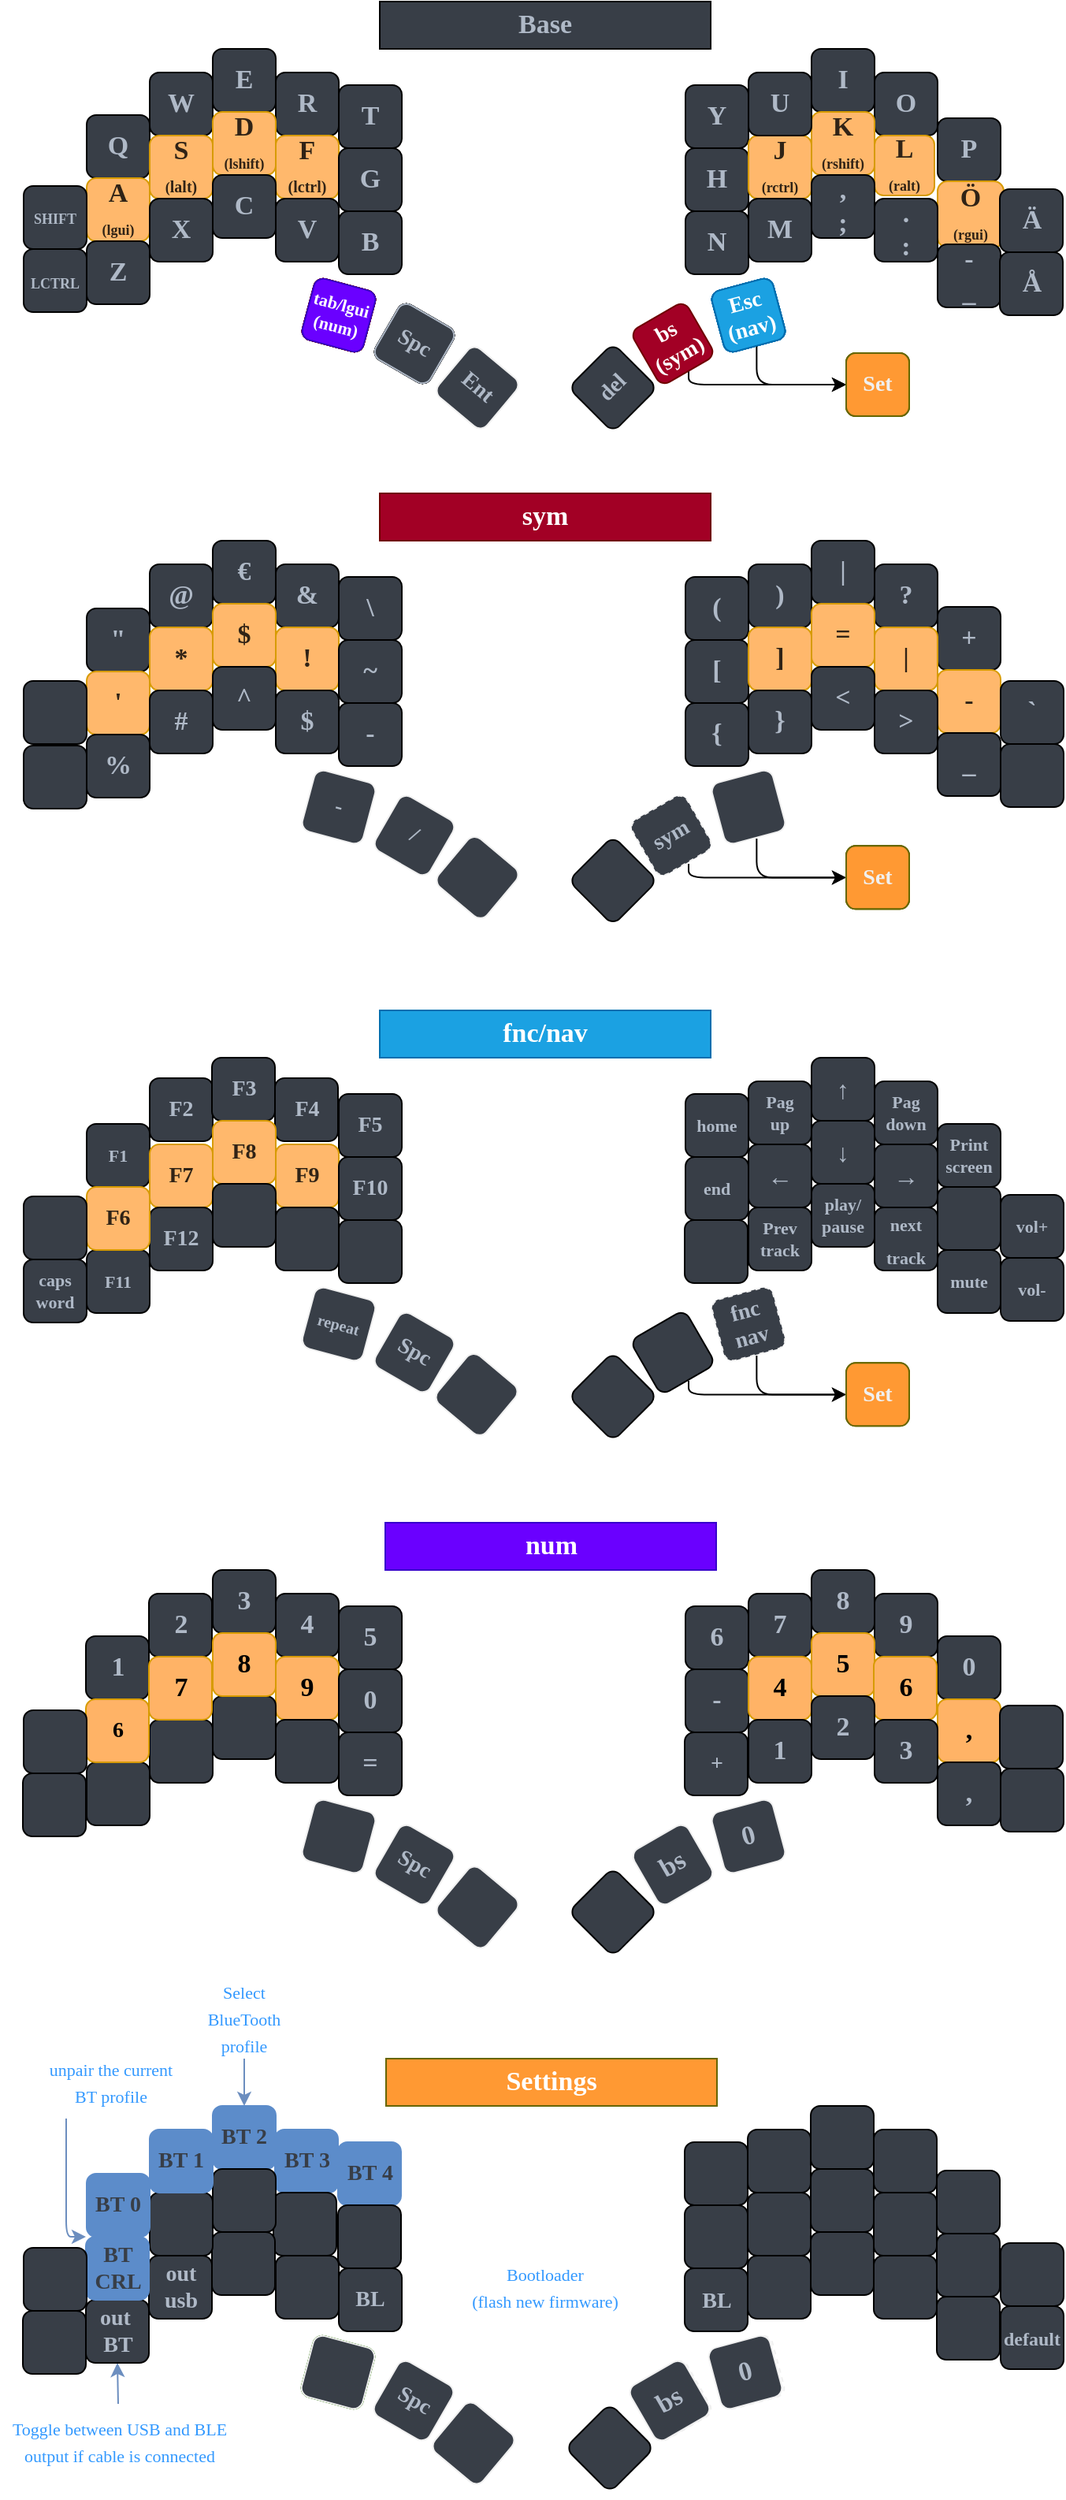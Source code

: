 <mxfile version="26.2.9">
  <diagram name="brain" id="ZRLf6JSjRhF3UeJAD4nz">
    <mxGraphModel dx="1490" dy="860" grid="1" gridSize="10" guides="1" tooltips="1" connect="1" arrows="1" fold="1" page="0" pageScale="1" pageWidth="827" pageHeight="1169" math="0" shadow="0">
      <root>
        <mxCell id="rad2TlyHusP4lz5AHPMq-0" />
        <mxCell id="rad2TlyHusP4lz5AHPMq-1" parent="rad2TlyHusP4lz5AHPMq-0" />
        <mxCell id="rad2TlyHusP4lz5AHPMq-2" value="Q" style="whiteSpace=wrap;html=1;aspect=fixed;fontSize=17;fontFamily=Verdana;fontStyle=1;fontColor=#AFB9C7;fillColor=#383E47;rounded=1;" parent="rad2TlyHusP4lz5AHPMq-1" vertex="1">
          <mxGeometry x="98" y="139" width="40" height="40" as="geometry" />
        </mxCell>
        <mxCell id="rad2TlyHusP4lz5AHPMq-3" value="W" style="whiteSpace=wrap;html=1;aspect=fixed;fontSize=17;fontFamily=Verdana;fontStyle=1;fontColor=#AFB9C7;fillColor=#383E47;rounded=1;" parent="rad2TlyHusP4lz5AHPMq-1" vertex="1">
          <mxGeometry x="138" y="112" width="40" height="40" as="geometry" />
        </mxCell>
        <mxCell id="rad2TlyHusP4lz5AHPMq-4" value="E" style="whiteSpace=wrap;html=1;aspect=fixed;fontSize=17;fontFamily=Verdana;fontStyle=1;fontColor=#AFB9C7;fillColor=#383E47;rounded=1;" parent="rad2TlyHusP4lz5AHPMq-1" vertex="1">
          <mxGeometry x="178" y="97" width="40" height="40" as="geometry" />
        </mxCell>
        <mxCell id="rad2TlyHusP4lz5AHPMq-5" value="R" style="whiteSpace=wrap;html=1;aspect=fixed;fontSize=17;fontFamily=Verdana;fontStyle=1;fontColor=#AFB9C7;fillColor=#383E47;rounded=1;" parent="rad2TlyHusP4lz5AHPMq-1" vertex="1">
          <mxGeometry x="218" y="112" width="40" height="40" as="geometry" />
        </mxCell>
        <mxCell id="rad2TlyHusP4lz5AHPMq-6" value="T" style="whiteSpace=wrap;html=1;aspect=fixed;fontSize=17;fontFamily=Verdana;fontStyle=1;fontColor=#AFB9C7;fillColor=#383E47;rounded=1;" parent="rad2TlyHusP4lz5AHPMq-1" vertex="1">
          <mxGeometry x="258" y="120" width="40" height="40" as="geometry" />
        </mxCell>
        <mxCell id="rad2TlyHusP4lz5AHPMq-7" value="A&lt;br&gt;&lt;font style=&quot;font-size: 9px;&quot;&gt;(lgui)&lt;/font&gt;" style="whiteSpace=wrap;html=1;aspect=fixed;fontSize=17;fontFamily=Verdana;fontStyle=1;fontColor=#302316;fillColor=#FFB86C;rounded=1;strokeColor=#D79B00;" parent="rad2TlyHusP4lz5AHPMq-1" vertex="1">
          <mxGeometry x="98" y="179" width="40" height="40" as="geometry" />
        </mxCell>
        <mxCell id="rad2TlyHusP4lz5AHPMq-8" value="&lt;div&gt;S&lt;/div&gt;&lt;font style=&quot;font-size: 9px;&quot;&gt;(&lt;/font&gt;&lt;font size=&quot;1&quot;&gt;lalt)&lt;/font&gt;" style="whiteSpace=wrap;html=1;aspect=fixed;fontSize=17;fontFamily=Verdana;fontStyle=1;fontColor=#302316;fillColor=#FFB86C;rounded=1;strokeColor=#D79B00;" parent="rad2TlyHusP4lz5AHPMq-1" vertex="1">
          <mxGeometry x="138" y="152" width="40" height="40" as="geometry" />
        </mxCell>
        <mxCell id="rad2TlyHusP4lz5AHPMq-9" value="D&lt;br&gt;&lt;font style=&quot;font-size: 9px;&quot;&gt;(lshift)&lt;/font&gt;" style="whiteSpace=wrap;html=1;aspect=fixed;fontSize=17;fontFamily=Verdana;fontStyle=1;fontColor=#302316;fillColor=#FFB86C;rounded=1;strokeColor=#D79B00;" parent="rad2TlyHusP4lz5AHPMq-1" vertex="1">
          <mxGeometry x="178" y="137" width="40" height="40" as="geometry" />
        </mxCell>
        <mxCell id="rad2TlyHusP4lz5AHPMq-10" value="F&lt;br&gt;&lt;div&gt;&lt;font size=&quot;1&quot;&gt;(lctrl)&lt;/font&gt;&lt;/div&gt;" style="whiteSpace=wrap;html=1;aspect=fixed;fontSize=17;fontFamily=Verdana;fontStyle=1;fontColor=#302316;fillColor=#FFB86C;rounded=1;strokeColor=#D79B00;" parent="rad2TlyHusP4lz5AHPMq-1" vertex="1">
          <mxGeometry x="218" y="152" width="40" height="40" as="geometry" />
        </mxCell>
        <mxCell id="rad2TlyHusP4lz5AHPMq-11" value="G" style="whiteSpace=wrap;html=1;aspect=fixed;fontSize=17;fontFamily=Verdana;fontStyle=1;fontColor=#AFB9C7;fillColor=#383E47;rounded=1;" parent="rad2TlyHusP4lz5AHPMq-1" vertex="1">
          <mxGeometry x="258" y="160" width="40" height="40" as="geometry" />
        </mxCell>
        <mxCell id="rad2TlyHusP4lz5AHPMq-12" value="Z" style="whiteSpace=wrap;html=1;aspect=fixed;fontSize=17;fontFamily=Verdana;fontStyle=1;fontColor=#AFB9C7;fillColor=#383E47;rounded=1;" parent="rad2TlyHusP4lz5AHPMq-1" vertex="1">
          <mxGeometry x="98" y="219" width="40" height="40" as="geometry" />
        </mxCell>
        <mxCell id="rad2TlyHusP4lz5AHPMq-13" value="X" style="whiteSpace=wrap;html=1;aspect=fixed;fontSize=17;fontFamily=Verdana;fontStyle=1;fontColor=#AFB9C7;fillColor=#383E47;rounded=1;" parent="rad2TlyHusP4lz5AHPMq-1" vertex="1">
          <mxGeometry x="138" y="192" width="40" height="40" as="geometry" />
        </mxCell>
        <mxCell id="rad2TlyHusP4lz5AHPMq-14" value="C" style="whiteSpace=wrap;html=1;aspect=fixed;fontSize=17;fontFamily=Verdana;fontStyle=1;fontColor=#AFB9C7;fillColor=#383E47;rounded=1;" parent="rad2TlyHusP4lz5AHPMq-1" vertex="1">
          <mxGeometry x="178" y="177" width="40" height="40" as="geometry" />
        </mxCell>
        <mxCell id="rad2TlyHusP4lz5AHPMq-15" value="V" style="whiteSpace=wrap;html=1;aspect=fixed;fontSize=17;fontFamily=Verdana;fontStyle=1;fontColor=#AFB9C7;fillColor=#383E47;rounded=1;" parent="rad2TlyHusP4lz5AHPMq-1" vertex="1">
          <mxGeometry x="218" y="192" width="40" height="40" as="geometry" />
        </mxCell>
        <mxCell id="rad2TlyHusP4lz5AHPMq-16" value="B" style="whiteSpace=wrap;html=1;aspect=fixed;fontSize=17;fontFamily=Verdana;fontStyle=1;fontColor=#AFB9C7;fillColor=#383E47;rounded=1;" parent="rad2TlyHusP4lz5AHPMq-1" vertex="1">
          <mxGeometry x="258" y="200" width="40" height="40" as="geometry" />
        </mxCell>
        <mxCell id="rad2TlyHusP4lz5AHPMq-17" value="Sym" style="whiteSpace=wrap;html=1;aspect=fixed;rotation=15;fontSize=17;fontFamily=Verdana;fontStyle=1;fillColor=#a20025;strokeColor=#6F0000;fontColor=#ffffff;rounded=1;" parent="rad2TlyHusP4lz5AHPMq-1" vertex="1">
          <mxGeometry x="238" y="246" width="40" height="40" as="geometry" />
        </mxCell>
        <mxCell id="rad2TlyHusP4lz5AHPMq-18" value="Spc" style="whiteSpace=wrap;html=1;aspect=fixed;rotation=30;fontSize=17;fontFamily=Verdana;fontStyle=1;fontColor=#AFB9C7;fillColor=#383E47;rounded=1;align=center;verticalAlign=middle;" parent="rad2TlyHusP4lz5AHPMq-1" vertex="1">
          <mxGeometry x="286" y="264" width="40" height="40" as="geometry" />
        </mxCell>
        <mxCell id="rad2TlyHusP4lz5AHPMq-19" value="Y" style="whiteSpace=wrap;html=1;aspect=fixed;fontSize=17;fontFamily=Verdana;fontStyle=1;fontColor=#AFB9C7;fillColor=#383E47;rounded=1;" parent="rad2TlyHusP4lz5AHPMq-1" vertex="1">
          <mxGeometry x="478" y="120" width="40" height="40" as="geometry" />
        </mxCell>
        <mxCell id="rad2TlyHusP4lz5AHPMq-20" value="I" style="whiteSpace=wrap;html=1;aspect=fixed;fontSize=17;fontFamily=Verdana;fontStyle=1;fontColor=#AFB9C7;fillColor=#383E47;rounded=1;" parent="rad2TlyHusP4lz5AHPMq-1" vertex="1">
          <mxGeometry x="558" y="97" width="40" height="40" as="geometry" />
        </mxCell>
        <mxCell id="rad2TlyHusP4lz5AHPMq-21" value="O" style="whiteSpace=wrap;html=1;aspect=fixed;fontSize=17;fontFamily=Verdana;fontStyle=1;fontColor=#AFB9C7;fillColor=#383E47;rounded=1;" parent="rad2TlyHusP4lz5AHPMq-1" vertex="1">
          <mxGeometry x="598" y="112" width="40" height="40" as="geometry" />
        </mxCell>
        <mxCell id="rad2TlyHusP4lz5AHPMq-22" value="P" style="whiteSpace=wrap;html=1;aspect=fixed;fontSize=17;fontFamily=Verdana;fontStyle=1;fontColor=#AFB9C7;fillColor=#383E47;rounded=1;" parent="rad2TlyHusP4lz5AHPMq-1" vertex="1">
          <mxGeometry x="638" y="141" width="40" height="40" as="geometry" />
        </mxCell>
        <mxCell id="rad2TlyHusP4lz5AHPMq-23" value="H" style="whiteSpace=wrap;html=1;aspect=fixed;fontSize=17;fontFamily=Verdana;fontStyle=1;fontColor=#AFB9C7;fillColor=#383E47;rounded=1;" parent="rad2TlyHusP4lz5AHPMq-1" vertex="1">
          <mxGeometry x="478" y="160" width="40" height="40" as="geometry" />
        </mxCell>
        <mxCell id="rad2TlyHusP4lz5AHPMq-24" value="J&lt;br&gt;&lt;font style=&quot;font-size: 9px;&quot;&gt;(rctrl)&lt;/font&gt;" style="whiteSpace=wrap;html=1;aspect=fixed;fontSize=17;fontFamily=Verdana;fontStyle=1;fontColor=#302316;fillColor=#FFB86C;rounded=1;strokeColor=#D79B00;" parent="rad2TlyHusP4lz5AHPMq-1" vertex="1">
          <mxGeometry x="518" y="152" width="40" height="40" as="geometry" />
        </mxCell>
        <mxCell id="rad2TlyHusP4lz5AHPMq-25" value="K&lt;br&gt;&lt;font style=&quot;font-size: 9px;&quot;&gt;(rshift)&lt;/font&gt;" style="whiteSpace=wrap;html=1;aspect=fixed;fontSize=17;fontFamily=Verdana;fontStyle=1;fontColor=#302316;fillColor=#FFB86C;rounded=1;strokeColor=#D79B00;" parent="rad2TlyHusP4lz5AHPMq-1" vertex="1">
          <mxGeometry x="558" y="137" width="40" height="40" as="geometry" />
        </mxCell>
        <mxCell id="rad2TlyHusP4lz5AHPMq-26" value="L&lt;br&gt;&lt;font style=&quot;font-size: 9px;&quot;&gt;(ralt)&lt;/font&gt;" style="whiteSpace=wrap;html=1;aspect=fixed;fontSize=17;fontFamily=Verdana;fontStyle=1;fontColor=#302316;fillColor=#FFB86C;rounded=1;strokeColor=#D79B00;" parent="rad2TlyHusP4lz5AHPMq-1" vertex="1">
          <mxGeometry x="598" y="152" width="38" height="38" as="geometry" />
        </mxCell>
        <mxCell id="rad2TlyHusP4lz5AHPMq-27" value="Ö&lt;br&gt;&lt;font style=&quot;font-size: 9px;&quot;&gt;(rgui)&lt;/font&gt;" style="whiteSpace=wrap;html=1;aspect=fixed;fontSize=17;fontFamily=Verdana;fontStyle=1;fontColor=#302316;fillColor=#FFB86C;rounded=1;strokeColor=#D79B00;" parent="rad2TlyHusP4lz5AHPMq-1" vertex="1">
          <mxGeometry x="638" y="181" width="42" height="42" as="geometry" />
        </mxCell>
        <mxCell id="rad2TlyHusP4lz5AHPMq-28" value="N" style="whiteSpace=wrap;html=1;aspect=fixed;fontSize=17;fontFamily=Verdana;fontStyle=1;fontColor=#AFB9C7;fillColor=#383E47;rounded=1;" parent="rad2TlyHusP4lz5AHPMq-1" vertex="1">
          <mxGeometry x="478" y="200" width="40" height="40" as="geometry" />
        </mxCell>
        <mxCell id="rad2TlyHusP4lz5AHPMq-29" value="M" style="whiteSpace=wrap;html=1;aspect=fixed;fontSize=17;fontFamily=Verdana;fontStyle=1;fontColor=#AFB9C7;fillColor=#383E47;rounded=1;" parent="rad2TlyHusP4lz5AHPMq-1" vertex="1">
          <mxGeometry x="518" y="192" width="40" height="40" as="geometry" />
        </mxCell>
        <mxCell id="rad2TlyHusP4lz5AHPMq-30" value="&lt;div&gt;,&lt;/div&gt;;" style="whiteSpace=wrap;html=1;aspect=fixed;fontSize=17;fontFamily=Verdana;fontStyle=1;fontColor=#AFB9C7;fillColor=#383E47;rounded=1;" parent="rad2TlyHusP4lz5AHPMq-1" vertex="1">
          <mxGeometry x="558" y="177" width="40" height="40" as="geometry" />
        </mxCell>
        <mxCell id="rad2TlyHusP4lz5AHPMq-31" value="&lt;div&gt;.&lt;/div&gt;:" style="whiteSpace=wrap;html=1;aspect=fixed;fontSize=17;fontFamily=Verdana;fontStyle=1;fontColor=#AFB9C7;fillColor=#383E47;rounded=1;" parent="rad2TlyHusP4lz5AHPMq-1" vertex="1">
          <mxGeometry x="598" y="192" width="40" height="40" as="geometry" />
        </mxCell>
        <mxCell id="rad2TlyHusP4lz5AHPMq-32" value="&lt;div&gt;-&lt;/div&gt;_" style="whiteSpace=wrap;html=1;aspect=fixed;fontSize=17;fontFamily=Verdana;fontStyle=1;fontColor=#AFB9C7;fillColor=#383E47;rounded=1;" parent="rad2TlyHusP4lz5AHPMq-1" vertex="1">
          <mxGeometry x="638" y="221" width="40" height="40" as="geometry" />
        </mxCell>
        <mxCell id="rad2TlyHusP4lz5AHPMq-33" value="fnc&lt;br&gt;nav" style="whiteSpace=wrap;html=1;aspect=fixed;rotation=-15;fontSize=17;fontFamily=Verdana;fontStyle=1;fillColor=#1ba1e2;strokeColor=#006EAF;fontColor=#ffffff;rounded=1;" parent="rad2TlyHusP4lz5AHPMq-1" vertex="1">
          <mxGeometry x="498" y="246" width="40" height="40" as="geometry" />
        </mxCell>
        <mxCell id="rad2TlyHusP4lz5AHPMq-34" value="&lt;b&gt;Base&lt;/b&gt;" style="rounded=0;whiteSpace=wrap;html=1;fontFamily=Verdana;fontSize=17;fontColor=#AFB9C7;fillColor=#383E47;" parent="rad2TlyHusP4lz5AHPMq-1" vertex="1">
          <mxGeometry x="284" y="67" width="210" height="30" as="geometry" />
        </mxCell>
        <mxCell id="rad2TlyHusP4lz5AHPMq-35" value="&quot;" style="whiteSpace=wrap;html=1;aspect=fixed;fontSize=17;fontFamily=Verdana;fontStyle=1;fontColor=#AFB9C7;fillColor=#383E47;rounded=1;strokeColor=default;" parent="rad2TlyHusP4lz5AHPMq-1" vertex="1">
          <mxGeometry x="98" y="452" width="40" height="40" as="geometry" />
        </mxCell>
        <mxCell id="rad2TlyHusP4lz5AHPMq-36" value="@" style="whiteSpace=wrap;html=1;aspect=fixed;fontSize=17;fontFamily=Verdana;fontStyle=1;fontColor=#AFB9C7;fillColor=#383E47;rounded=1;" parent="rad2TlyHusP4lz5AHPMq-1" vertex="1">
          <mxGeometry x="138" y="424" width="40" height="40" as="geometry" />
        </mxCell>
        <mxCell id="rad2TlyHusP4lz5AHPMq-37" value="€" style="whiteSpace=wrap;html=1;aspect=fixed;fontSize=17;fontFamily=Verdana;fontStyle=1;fontColor=#AFB9C7;fillColor=#383E47;rounded=1;" parent="rad2TlyHusP4lz5AHPMq-1" vertex="1">
          <mxGeometry x="178" y="409" width="40" height="40" as="geometry" />
        </mxCell>
        <mxCell id="rad2TlyHusP4lz5AHPMq-38" value="&amp;amp;" style="whiteSpace=wrap;html=1;aspect=fixed;fontSize=17;fontFamily=Verdana;fontStyle=1;fontColor=#AFB9C7;fillColor=#383E47;rounded=1;" parent="rad2TlyHusP4lz5AHPMq-1" vertex="1">
          <mxGeometry x="218" y="424" width="40" height="40" as="geometry" />
        </mxCell>
        <mxCell id="rad2TlyHusP4lz5AHPMq-39" value="\" style="whiteSpace=wrap;html=1;aspect=fixed;fontSize=17;fontFamily=Verdana;fontStyle=1;fontColor=#AFB9C7;fillColor=#383E47;rounded=1;" parent="rad2TlyHusP4lz5AHPMq-1" vertex="1">
          <mxGeometry x="258" y="432" width="40" height="40" as="geometry" />
        </mxCell>
        <mxCell id="rad2TlyHusP4lz5AHPMq-40" value="&#39;" style="whiteSpace=wrap;html=1;aspect=fixed;fontSize=17;fontFamily=Verdana;fontStyle=1;fontColor=#302316;fillColor=#FFB86C;rounded=1;strokeColor=#D79B00;" parent="rad2TlyHusP4lz5AHPMq-1" vertex="1">
          <mxGeometry x="98" y="492" width="40" height="40" as="geometry" />
        </mxCell>
        <mxCell id="rad2TlyHusP4lz5AHPMq-41" value="*" style="whiteSpace=wrap;html=1;aspect=fixed;fontSize=17;fontFamily=Verdana;fontStyle=1;fontColor=#302316;fillColor=#FFB86C;rounded=1;strokeColor=#D79B00;" parent="rad2TlyHusP4lz5AHPMq-1" vertex="1">
          <mxGeometry x="138" y="464" width="40" height="40" as="geometry" />
        </mxCell>
        <mxCell id="rad2TlyHusP4lz5AHPMq-42" value="$" style="whiteSpace=wrap;html=1;aspect=fixed;fontSize=17;fontFamily=Verdana;fontStyle=1;fontColor=#302316;fillColor=#FFB86C;rounded=1;strokeColor=#D79B00;" parent="rad2TlyHusP4lz5AHPMq-1" vertex="1">
          <mxGeometry x="178" y="449" width="40" height="40" as="geometry" />
        </mxCell>
        <mxCell id="rad2TlyHusP4lz5AHPMq-43" value="!" style="whiteSpace=wrap;html=1;aspect=fixed;fontSize=17;fontFamily=Verdana;fontStyle=1;fontColor=#302316;fillColor=#FFB86C;rounded=1;strokeColor=#D79B00;" parent="rad2TlyHusP4lz5AHPMq-1" vertex="1">
          <mxGeometry x="218" y="464" width="40" height="40" as="geometry" />
        </mxCell>
        <mxCell id="rad2TlyHusP4lz5AHPMq-44" value="~" style="whiteSpace=wrap;html=1;aspect=fixed;fontSize=17;fontFamily=Verdana;fontStyle=1;fontColor=#AFB9C7;fillColor=#383E47;rounded=1;" parent="rad2TlyHusP4lz5AHPMq-1" vertex="1">
          <mxGeometry x="258" y="472" width="40" height="40" as="geometry" />
        </mxCell>
        <mxCell id="rad2TlyHusP4lz5AHPMq-45" value="%" style="whiteSpace=wrap;html=1;aspect=fixed;fontSize=17;fontFamily=Verdana;fontStyle=1;fontColor=#AFB9C7;fillColor=#383E47;rounded=1;" parent="rad2TlyHusP4lz5AHPMq-1" vertex="1">
          <mxGeometry x="98" y="532" width="40" height="40" as="geometry" />
        </mxCell>
        <mxCell id="rad2TlyHusP4lz5AHPMq-46" value="#" style="whiteSpace=wrap;html=1;aspect=fixed;fontSize=17;fontFamily=Verdana;fontStyle=1;fontColor=#AFB9C7;fillColor=#383E47;rounded=1;" parent="rad2TlyHusP4lz5AHPMq-1" vertex="1">
          <mxGeometry x="138" y="504" width="40" height="40" as="geometry" />
        </mxCell>
        <mxCell id="rad2TlyHusP4lz5AHPMq-47" value="^" style="whiteSpace=wrap;html=1;aspect=fixed;fontSize=17;fontFamily=Verdana;fontStyle=1;fontColor=#AFB9C7;fillColor=#383E47;rounded=1;" parent="rad2TlyHusP4lz5AHPMq-1" vertex="1">
          <mxGeometry x="178" y="489" width="40" height="40" as="geometry" />
        </mxCell>
        <mxCell id="rad2TlyHusP4lz5AHPMq-48" value="$" style="whiteSpace=wrap;html=1;aspect=fixed;fontSize=17;fontFamily=Verdana;fontStyle=1;fontColor=#AFB9C7;fillColor=#383E47;rounded=1;" parent="rad2TlyHusP4lz5AHPMq-1" vertex="1">
          <mxGeometry x="218" y="504" width="40" height="40" as="geometry" />
        </mxCell>
        <mxCell id="rad2TlyHusP4lz5AHPMq-49" value="-" style="whiteSpace=wrap;html=1;aspect=fixed;fontSize=17;fontFamily=Verdana;fontStyle=1;fontColor=#AFB9C7;fillColor=#383E47;rounded=1;" parent="rad2TlyHusP4lz5AHPMq-1" vertex="1">
          <mxGeometry x="258" y="512" width="40" height="40" as="geometry" />
        </mxCell>
        <mxCell id="rad2TlyHusP4lz5AHPMq-50" value="&lt;font color=&quot;#afb9c7&quot;&gt;-&lt;/font&gt;" style="whiteSpace=wrap;html=1;aspect=fixed;rotation=15;fontSize=14;fontFamily=Verdana;fontStyle=1;fontColor=#ffffff;fillColor=#383E47;strokeColor=#F0F0F0;rounded=1;" parent="rad2TlyHusP4lz5AHPMq-1" vertex="1">
          <mxGeometry x="238" y="558" width="40" height="40" as="geometry" />
        </mxCell>
        <mxCell id="rad2TlyHusP4lz5AHPMq-51" value="(" style="whiteSpace=wrap;html=1;aspect=fixed;fontSize=17;fontFamily=Verdana;fontStyle=1;fontColor=#AFB9C7;fillColor=#383E47;rounded=1;" parent="rad2TlyHusP4lz5AHPMq-1" vertex="1">
          <mxGeometry x="478" y="432" width="40" height="40" as="geometry" />
        </mxCell>
        <mxCell id="rad2TlyHusP4lz5AHPMq-52" value=")" style="whiteSpace=wrap;html=1;aspect=fixed;fontSize=17;fontFamily=Verdana;fontStyle=1;fontColor=#AFB9C7;fillColor=#383E47;rounded=1;" parent="rad2TlyHusP4lz5AHPMq-1" vertex="1">
          <mxGeometry x="518" y="424" width="40" height="40" as="geometry" />
        </mxCell>
        <mxCell id="rad2TlyHusP4lz5AHPMq-53" value="|" style="whiteSpace=wrap;html=1;aspect=fixed;fontSize=17;fontFamily=Verdana;fontStyle=1;fontColor=#AFB9C7;fillColor=#383E47;rounded=1;" parent="rad2TlyHusP4lz5AHPMq-1" vertex="1">
          <mxGeometry x="558" y="409" width="40" height="40" as="geometry" />
        </mxCell>
        <mxCell id="rad2TlyHusP4lz5AHPMq-54" value="?" style="whiteSpace=wrap;html=1;aspect=fixed;fontSize=17;fontFamily=Verdana;fontStyle=1;fontColor=#AFB9C7;fillColor=#383E47;rounded=1;" parent="rad2TlyHusP4lz5AHPMq-1" vertex="1">
          <mxGeometry x="598" y="424" width="40" height="40" as="geometry" />
        </mxCell>
        <mxCell id="rad2TlyHusP4lz5AHPMq-55" value="+" style="whiteSpace=wrap;html=1;aspect=fixed;fontSize=17;fontFamily=Verdana;fontStyle=1;fontColor=#AFB9C7;fillColor=#383E47;rounded=1;" parent="rad2TlyHusP4lz5AHPMq-1" vertex="1">
          <mxGeometry x="638" y="451" width="40" height="40" as="geometry" />
        </mxCell>
        <mxCell id="rad2TlyHusP4lz5AHPMq-56" value="[" style="whiteSpace=wrap;html=1;aspect=fixed;fontSize=17;fontFamily=Verdana;fontStyle=1;fontColor=#AFB9C7;fillColor=#383E47;rounded=1;" parent="rad2TlyHusP4lz5AHPMq-1" vertex="1">
          <mxGeometry x="478" y="472" width="40" height="40" as="geometry" />
        </mxCell>
        <mxCell id="rad2TlyHusP4lz5AHPMq-57" value="]" style="whiteSpace=wrap;html=1;aspect=fixed;fontSize=17;fontFamily=Verdana;fontStyle=1;fontColor=#302316;fillColor=#FFB86C;rounded=1;strokeColor=#D79B00;" parent="rad2TlyHusP4lz5AHPMq-1" vertex="1">
          <mxGeometry x="518" y="464" width="40" height="40" as="geometry" />
        </mxCell>
        <mxCell id="rad2TlyHusP4lz5AHPMq-58" value="=" style="whiteSpace=wrap;html=1;aspect=fixed;fontSize=17;fontFamily=Verdana;fontStyle=1;fontColor=#302316;fillColor=#FFB86C;rounded=1;strokeColor=#D79B00;" parent="rad2TlyHusP4lz5AHPMq-1" vertex="1">
          <mxGeometry x="558" y="449" width="40" height="40" as="geometry" />
        </mxCell>
        <mxCell id="rad2TlyHusP4lz5AHPMq-59" value="|" style="whiteSpace=wrap;html=1;aspect=fixed;fontSize=17;fontFamily=Verdana;fontStyle=1;fontColor=#302316;fillColor=#FFB86C;rounded=1;strokeColor=#D79B00;" parent="rad2TlyHusP4lz5AHPMq-1" vertex="1">
          <mxGeometry x="598" y="464" width="40" height="40" as="geometry" />
        </mxCell>
        <mxCell id="rad2TlyHusP4lz5AHPMq-60" value="-" style="whiteSpace=wrap;html=1;aspect=fixed;fontSize=17;fontFamily=Verdana;fontStyle=1;fontColor=#302316;fillColor=#FFB86C;rounded=1;strokeColor=#D79B00;" parent="rad2TlyHusP4lz5AHPMq-1" vertex="1">
          <mxGeometry x="638" y="491" width="40" height="40" as="geometry" />
        </mxCell>
        <mxCell id="rad2TlyHusP4lz5AHPMq-61" value="{" style="whiteSpace=wrap;html=1;aspect=fixed;fontSize=17;fontFamily=Verdana;fontStyle=1;fontColor=#AFB9C7;fillColor=#383E47;rounded=1;" parent="rad2TlyHusP4lz5AHPMq-1" vertex="1">
          <mxGeometry x="478" y="512" width="40" height="40" as="geometry" />
        </mxCell>
        <mxCell id="rad2TlyHusP4lz5AHPMq-62" value="}" style="whiteSpace=wrap;html=1;aspect=fixed;fontSize=17;fontFamily=Verdana;fontStyle=1;fontColor=#AFB9C7;fillColor=#383E47;rounded=1;" parent="rad2TlyHusP4lz5AHPMq-1" vertex="1">
          <mxGeometry x="518" y="504" width="40" height="40" as="geometry" />
        </mxCell>
        <mxCell id="rad2TlyHusP4lz5AHPMq-63" value="&amp;lt;" style="whiteSpace=wrap;html=1;aspect=fixed;fontSize=17;fontFamily=Verdana;fontStyle=1;fontColor=#AFB9C7;fillColor=#383E47;rounded=1;" parent="rad2TlyHusP4lz5AHPMq-1" vertex="1">
          <mxGeometry x="558" y="489" width="40" height="40" as="geometry" />
        </mxCell>
        <mxCell id="rad2TlyHusP4lz5AHPMq-64" value="&amp;gt;" style="whiteSpace=wrap;html=1;aspect=fixed;fontSize=17;fontFamily=Verdana;fontStyle=1;fontColor=#AFB9C7;fillColor=#383E47;rounded=1;" parent="rad2TlyHusP4lz5AHPMq-1" vertex="1">
          <mxGeometry x="598" y="504" width="40" height="40" as="geometry" />
        </mxCell>
        <mxCell id="rad2TlyHusP4lz5AHPMq-65" value="_" style="whiteSpace=wrap;html=1;aspect=fixed;fontSize=17;fontFamily=Verdana;fontStyle=1;fontColor=#AFB9C7;fillColor=#383E47;rounded=1;" parent="rad2TlyHusP4lz5AHPMq-1" vertex="1">
          <mxGeometry x="638" y="531" width="40" height="40" as="geometry" />
        </mxCell>
        <mxCell id="rad2TlyHusP4lz5AHPMq-66" value="&lt;font color=&quot;#ffffff&quot; style=&quot;font-size: 14px;&quot;&gt;&lt;br style=&quot;font-size: 14px;&quot;&gt;&lt;/font&gt;" style="whiteSpace=wrap;html=1;aspect=fixed;rotation=-15;fontSize=14;fontFamily=Verdana;fontStyle=1;fontColor=#333333;fillColor=#383E47;strokeColor=#F0F0F0;shadow=0;sketch=0;rounded=1;glass=0;labelBackgroundColor=none;" parent="rad2TlyHusP4lz5AHPMq-1" vertex="1">
          <mxGeometry x="498" y="558" width="40" height="40" as="geometry" />
        </mxCell>
        <mxCell id="rad2TlyHusP4lz5AHPMq-67" value="&lt;b&gt;fnc/nav&lt;/b&gt;" style="rounded=0;whiteSpace=wrap;html=1;fontFamily=Verdana;fontSize=17;fillColor=#1ba1e2;strokeColor=#006EAF;fontStyle=0;fontColor=#ffffff;" parent="rad2TlyHusP4lz5AHPMq-1" vertex="1">
          <mxGeometry x="284" y="707" width="210" height="30" as="geometry" />
        </mxCell>
        <mxCell id="rad2TlyHusP4lz5AHPMq-68" value="F1" style="whiteSpace=wrap;html=1;aspect=fixed;fontSize=11;fontFamily=Verdana;fontStyle=1;fontColor=#AFB9C7;fillColor=#383E47;rounded=1;" parent="rad2TlyHusP4lz5AHPMq-1" vertex="1">
          <mxGeometry x="98" y="779" width="40" height="40" as="geometry" />
        </mxCell>
        <mxCell id="rad2TlyHusP4lz5AHPMq-69" value="F5" style="whiteSpace=wrap;html=1;aspect=fixed;fontSize=14;fontFamily=Verdana;fontStyle=1;fontColor=#AFB9C7;fillColor=#383E47;rounded=1;" parent="rad2TlyHusP4lz5AHPMq-1" vertex="1">
          <mxGeometry x="258" y="760" width="40" height="40" as="geometry" />
        </mxCell>
        <mxCell id="rad2TlyHusP4lz5AHPMq-70" value="F2" style="whiteSpace=wrap;html=1;aspect=fixed;fontSize=14;fontFamily=Verdana;fontStyle=1;fontColor=#AFB9C7;fillColor=#383E47;rounded=1;" parent="rad2TlyHusP4lz5AHPMq-1" vertex="1">
          <mxGeometry x="138" y="750" width="40" height="40" as="geometry" />
        </mxCell>
        <mxCell id="rad2TlyHusP4lz5AHPMq-71" value="F3" style="whiteSpace=wrap;html=1;aspect=fixed;fontSize=14;fontFamily=Verdana;fontStyle=1;fontColor=#AFB9C7;fillColor=#383E47;rounded=1;" parent="rad2TlyHusP4lz5AHPMq-1" vertex="1">
          <mxGeometry x="177.5" y="737" width="40" height="40" as="geometry" />
        </mxCell>
        <mxCell id="rad2TlyHusP4lz5AHPMq-72" value="F4" style="whiteSpace=wrap;html=1;aspect=fixed;fontSize=14;fontFamily=Verdana;fontStyle=1;fontColor=#AFB9C7;fillColor=#383E47;rounded=1;" parent="rad2TlyHusP4lz5AHPMq-1" vertex="1">
          <mxGeometry x="217.5" y="750" width="40" height="40" as="geometry" />
        </mxCell>
        <mxCell id="rad2TlyHusP4lz5AHPMq-73" value="F7" style="whiteSpace=wrap;html=1;aspect=fixed;fontSize=14;fontFamily=Verdana;fontStyle=1;fontColor=#302316;fillColor=#FFB86C;rounded=1;strokeColor=#D79B00;" parent="rad2TlyHusP4lz5AHPMq-1" vertex="1">
          <mxGeometry x="138" y="792" width="40" height="40" as="geometry" />
        </mxCell>
        <mxCell id="rad2TlyHusP4lz5AHPMq-74" value="F8" style="whiteSpace=wrap;html=1;aspect=fixed;fontSize=14;fontFamily=Verdana;fontStyle=1;fontColor=#302316;fillColor=#FFB86C;rounded=1;strokeColor=#D79B00;" parent="rad2TlyHusP4lz5AHPMq-1" vertex="1">
          <mxGeometry x="178" y="777" width="40" height="40" as="geometry" />
        </mxCell>
        <mxCell id="rad2TlyHusP4lz5AHPMq-75" value="F9" style="whiteSpace=wrap;html=1;aspect=fixed;fontSize=14;fontFamily=Verdana;fontStyle=1;fontColor=#302316;fillColor=#FFB86C;rounded=1;strokeColor=#D79B00;" parent="rad2TlyHusP4lz5AHPMq-1" vertex="1">
          <mxGeometry x="218" y="792" width="40" height="40" as="geometry" />
        </mxCell>
        <mxCell id="rad2TlyHusP4lz5AHPMq-76" value="F10" style="whiteSpace=wrap;html=1;aspect=fixed;fontSize=14;fontFamily=Verdana;fontStyle=1;fontColor=#AFB9C7;fillColor=#383E47;rounded=1;" parent="rad2TlyHusP4lz5AHPMq-1" vertex="1">
          <mxGeometry x="258" y="800" width="40" height="40" as="geometry" />
        </mxCell>
        <mxCell id="rad2TlyHusP4lz5AHPMq-77" value="F11" style="whiteSpace=wrap;html=1;aspect=fixed;fontSize=11;fontFamily=Verdana;fontStyle=1;fontColor=#AFB9C7;fillColor=#383E47;rounded=1;" parent="rad2TlyHusP4lz5AHPMq-1" vertex="1">
          <mxGeometry x="98" y="859" width="40" height="40" as="geometry" />
        </mxCell>
        <mxCell id="rad2TlyHusP4lz5AHPMq-78" value="F12" style="whiteSpace=wrap;html=1;aspect=fixed;fontSize=14;fontFamily=Verdana;fontStyle=1;fontColor=#AFB9C7;fillColor=#383E47;rounded=1;" parent="rad2TlyHusP4lz5AHPMq-1" vertex="1">
          <mxGeometry x="138" y="832" width="40" height="40" as="geometry" />
        </mxCell>
        <mxCell id="rad2TlyHusP4lz5AHPMq-79" value="" style="whiteSpace=wrap;html=1;aspect=fixed;fontSize=14;fontFamily=Verdana;fontStyle=1;fontColor=#AFB9C7;fillColor=#383E47;rounded=1;" parent="rad2TlyHusP4lz5AHPMq-1" vertex="1">
          <mxGeometry x="178" y="817" width="40" height="40" as="geometry" />
        </mxCell>
        <mxCell id="rad2TlyHusP4lz5AHPMq-80" value="" style="whiteSpace=wrap;html=1;aspect=fixed;fontSize=14;fontFamily=Verdana;fontStyle=1;fontColor=#AFB9C7;fillColor=#383E47;rounded=1;" parent="rad2TlyHusP4lz5AHPMq-1" vertex="1">
          <mxGeometry x="218" y="832" width="40" height="40" as="geometry" />
        </mxCell>
        <mxCell id="rad2TlyHusP4lz5AHPMq-81" value="" style="whiteSpace=wrap;html=1;aspect=fixed;fontSize=14;fontFamily=Verdana;fontStyle=1;fontColor=#AFB9C7;fillColor=#383E47;rounded=1;" parent="rad2TlyHusP4lz5AHPMq-1" vertex="1">
          <mxGeometry x="258" y="840" width="40" height="40" as="geometry" />
        </mxCell>
        <mxCell id="rad2TlyHusP4lz5AHPMq-83" value="&lt;div&gt;&lt;font&gt;Spc&lt;/font&gt;&lt;/div&gt;&lt;div&gt;&lt;span style=&quot;font-family: &amp;quot;segoe ui emoji&amp;quot;, &amp;quot;apple color emoji&amp;quot;, &amp;quot;noto color emoji&amp;quot;; font-size: 14px;&quot;&gt;&lt;/span&gt;&lt;/div&gt;&lt;div&gt;&lt;span style=&quot;font-family: &amp;quot;segoe ui emoji&amp;quot;, &amp;quot;apple color emoji&amp;quot;, &amp;quot;noto color emoji&amp;quot;; font-size: 14px;&quot;&gt;&lt;/span&gt;&lt;/div&gt;" style="whiteSpace=wrap;html=1;aspect=fixed;rotation=30;fontSize=14;fontFamily=Verdana;fontStyle=1;fontColor=#AFB9C7;fillColor=#383E47;rounded=1;strokeColor=#F0F0F0;" parent="rad2TlyHusP4lz5AHPMq-1" vertex="1">
          <mxGeometry x="286" y="904" width="40" height="40" as="geometry" />
        </mxCell>
        <mxCell id="rad2TlyHusP4lz5AHPMq-84" value="home" style="whiteSpace=wrap;html=1;aspect=fixed;fontSize=11;fontFamily=Verdana;fontStyle=1;fontColor=#AFB9C7;fillColor=#383E47;rounded=1;" parent="rad2TlyHusP4lz5AHPMq-1" vertex="1">
          <mxGeometry x="478" y="760" width="40" height="40" as="geometry" />
        </mxCell>
        <mxCell id="rad2TlyHusP4lz5AHPMq-85" value="Pag&lt;br&gt;up" style="whiteSpace=wrap;html=1;aspect=fixed;fontSize=11;fontFamily=Verdana;fontStyle=1;fontColor=#AFB9C7;fillColor=#383E47;rounded=1;" parent="rad2TlyHusP4lz5AHPMq-1" vertex="1">
          <mxGeometry x="518" y="752" width="40" height="40" as="geometry" />
        </mxCell>
        <mxCell id="rad2TlyHusP4lz5AHPMq-86" value="&lt;span style=&quot;font-family: &amp;quot;segoe ui emoji&amp;quot;, &amp;quot;apple color emoji&amp;quot;, &amp;quot;noto color emoji&amp;quot;; font-size: 16px;&quot;&gt;↑&lt;/span&gt;" style="whiteSpace=wrap;html=1;aspect=fixed;fontSize=16;fontFamily=Verdana;fontStyle=1;fontColor=#AFB9C7;fillColor=#383E47;rounded=1;" parent="rad2TlyHusP4lz5AHPMq-1" vertex="1">
          <mxGeometry x="558" y="737" width="40" height="40" as="geometry" />
        </mxCell>
        <mxCell id="rad2TlyHusP4lz5AHPMq-87" value="Pag&lt;br&gt;down" style="whiteSpace=wrap;html=1;aspect=fixed;fontSize=11;fontFamily=Verdana;fontStyle=1;fontColor=#AFB9C7;fillColor=#383E47;rounded=1;" parent="rad2TlyHusP4lz5AHPMq-1" vertex="1">
          <mxGeometry x="598" y="752" width="40" height="40" as="geometry" />
        </mxCell>
        <mxCell id="rad2TlyHusP4lz5AHPMq-88" value="&lt;div&gt;Print&lt;/div&gt;&lt;div&gt;screen&lt;br&gt;&lt;/div&gt;" style="whiteSpace=wrap;html=1;aspect=fixed;fontSize=11;fontFamily=Verdana;fontStyle=1;fontColor=#AFB9C7;fillColor=#383E47;rounded=1;" parent="rad2TlyHusP4lz5AHPMq-1" vertex="1">
          <mxGeometry x="638" y="779" width="40" height="40" as="geometry" />
        </mxCell>
        <mxCell id="rad2TlyHusP4lz5AHPMq-89" value="end" style="whiteSpace=wrap;html=1;aspect=fixed;fontSize=11;fontFamily=Verdana;fontStyle=1;fontColor=#AFB9C7;fillColor=#383E47;rounded=1;" parent="rad2TlyHusP4lz5AHPMq-1" vertex="1">
          <mxGeometry x="478" y="800" width="40" height="40" as="geometry" />
        </mxCell>
        <mxCell id="rad2TlyHusP4lz5AHPMq-90" value="&lt;span style=&quot;font-family: &amp;quot;segoe ui emoji&amp;quot;, &amp;quot;apple color emoji&amp;quot;, &amp;quot;noto color emoji&amp;quot;; font-size: 16px;&quot;&gt;←&lt;/span&gt;" style="whiteSpace=wrap;html=1;aspect=fixed;fontSize=16;fontFamily=Verdana;fontStyle=1;fontColor=#AFB9C7;fillColor=#383E47;rounded=1;" parent="rad2TlyHusP4lz5AHPMq-1" vertex="1">
          <mxGeometry x="518" y="792" width="40" height="40" as="geometry" />
        </mxCell>
        <mxCell id="rad2TlyHusP4lz5AHPMq-91" value="&lt;span style=&quot;font-family: &amp;quot;segoe ui emoji&amp;quot;, &amp;quot;apple color emoji&amp;quot;, &amp;quot;noto color emoji&amp;quot;; font-size: 16px;&quot;&gt;↓&lt;/span&gt;" style="whiteSpace=wrap;html=1;aspect=fixed;fontSize=16;fontFamily=Verdana;fontStyle=1;fontColor=#AFB9C7;fillColor=#383E47;rounded=1;" parent="rad2TlyHusP4lz5AHPMq-1" vertex="1">
          <mxGeometry x="558" y="777" width="40" height="40" as="geometry" />
        </mxCell>
        <mxCell id="rad2TlyHusP4lz5AHPMq-92" value="&lt;span style=&quot;font-family: &amp;quot;segoe ui emoji&amp;quot;, &amp;quot;apple color emoji&amp;quot;, &amp;quot;noto color emoji&amp;quot;; font-size: 16px;&quot;&gt;→&lt;/span&gt;" style="whiteSpace=wrap;html=1;aspect=fixed;fontSize=16;fontFamily=Verdana;fontStyle=1;fontColor=#AFB9C7;fillColor=#383E47;rounded=1;" parent="rad2TlyHusP4lz5AHPMq-1" vertex="1">
          <mxGeometry x="598" y="792" width="40" height="40" as="geometry" />
        </mxCell>
        <mxCell id="rad2TlyHusP4lz5AHPMq-93" value="" style="whiteSpace=wrap;html=1;aspect=fixed;fontSize=11;fontFamily=Verdana;fontStyle=1;fontColor=#AFB9C7;fillColor=#383E47;rounded=1;" parent="rad2TlyHusP4lz5AHPMq-1" vertex="1">
          <mxGeometry x="638" y="819" width="40" height="40" as="geometry" />
        </mxCell>
        <mxCell id="rad2TlyHusP4lz5AHPMq-94" value="" style="whiteSpace=wrap;html=1;aspect=fixed;fontSize=17;fontFamily=Verdana;fontStyle=1;fontColor=#AFB9C7;fillColor=#383E47;rounded=1;" parent="rad2TlyHusP4lz5AHPMq-1" vertex="1">
          <mxGeometry x="477.5" y="840" width="40" height="40" as="geometry" />
        </mxCell>
        <mxCell id="rad2TlyHusP4lz5AHPMq-95" value="Prev&lt;br&gt;track" style="whiteSpace=wrap;html=1;aspect=fixed;fontSize=11;fontFamily=Verdana;fontStyle=1;fontColor=#AFB9C7;fillColor=#383E47;rounded=1;" parent="rad2TlyHusP4lz5AHPMq-1" vertex="1">
          <mxGeometry x="518" y="832" width="40" height="40" as="geometry" />
        </mxCell>
        <mxCell id="rad2TlyHusP4lz5AHPMq-96" value="play/&lt;br style=&quot;font-size: 11px;&quot;&gt;&lt;span style=&quot;font-size: 11px;&quot;&gt;pause&lt;/span&gt;" style="whiteSpace=wrap;html=1;aspect=fixed;fontSize=11;fontFamily=Verdana;fontStyle=1;fontColor=#AFB9C7;fillColor=#383E47;rounded=1;" parent="rad2TlyHusP4lz5AHPMq-1" vertex="1">
          <mxGeometry x="558" y="817" width="40" height="40" as="geometry" />
        </mxCell>
        <mxCell id="rad2TlyHusP4lz5AHPMq-97" value="&lt;font style=&quot;font-size: 11px;&quot;&gt;next&lt;br&gt;track&lt;/font&gt;" style="whiteSpace=wrap;html=1;aspect=fixed;fontSize=17;fontFamily=Verdana;fontStyle=1;fontColor=#AFB9C7;fillColor=#383E47;rounded=1;" parent="rad2TlyHusP4lz5AHPMq-1" vertex="1">
          <mxGeometry x="598" y="832" width="40" height="40" as="geometry" />
        </mxCell>
        <mxCell id="rad2TlyHusP4lz5AHPMq-98" value="mute" style="whiteSpace=wrap;html=1;aspect=fixed;fontSize=11;fontFamily=Verdana;fontStyle=1;fontColor=#AFB9C7;fillColor=#383E47;rounded=1;" parent="rad2TlyHusP4lz5AHPMq-1" vertex="1">
          <mxGeometry x="638" y="859" width="40" height="40" as="geometry" />
        </mxCell>
        <mxCell id="rad2TlyHusP4lz5AHPMq-99" value="" style="whiteSpace=wrap;html=1;aspect=fixed;rotation=-30;fontSize=17;fontFamily=Verdana;fontStyle=1;fontColor=#AFB9C7;fillColor=#383E47;rounded=1;strokeColor=default;" parent="rad2TlyHusP4lz5AHPMq-1" vertex="1">
          <mxGeometry x="450" y="904" width="40" height="40" as="geometry" />
        </mxCell>
        <mxCell id="rad2TlyHusP4lz5AHPMq-100" value="fnc&lt;br style=&quot;font-size: 14px;&quot;&gt;nav" style="whiteSpace=wrap;html=1;aspect=fixed;rotation=-15;fontSize=14;fontFamily=Verdana;fontStyle=1;fontColor=#AFB9C7;fillColor=#383E47;strokeColor=#F0F0F0;rounded=1;dashed=1;" parent="rad2TlyHusP4lz5AHPMq-1" vertex="1">
          <mxGeometry x="498" y="886" width="40" height="40" as="geometry" />
        </mxCell>
        <mxCell id="rad2TlyHusP4lz5AHPMq-101" value="sym" style="rounded=0;whiteSpace=wrap;html=1;fontFamily=Verdana;fontSize=17;fontStyle=1;fillColor=#a20025;strokeColor=#6F0000;fontColor=#ffffff;" parent="rad2TlyHusP4lz5AHPMq-1" vertex="1">
          <mxGeometry x="284" y="379" width="210" height="30" as="geometry" />
        </mxCell>
        <mxCell id="rad2TlyHusP4lz5AHPMq-102" style="edgeStyle=orthogonalEdgeStyle;rounded=1;orthogonalLoop=1;jettySize=auto;html=1;exitX=0.5;exitY=1;exitDx=0;exitDy=0;fontFamily=Verdana;fontSize=14;fontColor=#3399FF;strokeColor=#FF8000;" parent="rad2TlyHusP4lz5AHPMq-1" edge="1">
          <mxGeometry relative="1" as="geometry">
            <mxPoint x="158.5" y="977" as="sourcePoint" />
            <mxPoint x="158.5" y="977" as="targetPoint" />
          </mxGeometry>
        </mxCell>
        <mxCell id="rad2TlyHusP4lz5AHPMq-103" style="edgeStyle=orthogonalEdgeStyle;rounded=1;orthogonalLoop=1;jettySize=auto;html=1;fontSize=11;strokeColor=#6C8EBF;entryX=0.5;entryY=0;entryDx=0;entryDy=0;" parent="rad2TlyHusP4lz5AHPMq-1" source="rad2TlyHusP4lz5AHPMq-138" target="rad2TlyHusP4lz5AHPMq-169" edge="1">
          <mxGeometry relative="1" as="geometry" />
        </mxCell>
        <mxCell id="rad2TlyHusP4lz5AHPMq-104" value="&lt;font style=&quot;font-size: 11px;&quot;&gt;Bootloader&lt;br&gt;(flash new firmware)&lt;/font&gt;" style="text;html=1;strokeColor=none;fillColor=none;align=center;verticalAlign=middle;whiteSpace=wrap;rounded=0;shadow=0;glass=0;sketch=0;fontFamily=Verdana;fontSize=14;fontColor=#3399FF;" parent="rad2TlyHusP4lz5AHPMq-1" vertex="1">
          <mxGeometry x="329" y="1497" width="120" height="40" as="geometry" />
        </mxCell>
        <mxCell id="rad2TlyHusP4lz5AHPMq-105" value="U" style="whiteSpace=wrap;html=1;aspect=fixed;fontSize=17;fontFamily=Verdana;fontStyle=1;fontColor=#AFB9C7;fillColor=#383E47;rounded=1;" parent="rad2TlyHusP4lz5AHPMq-1" vertex="1">
          <mxGeometry x="518" y="112" width="40" height="40" as="geometry" />
        </mxCell>
        <mxCell id="rad2TlyHusP4lz5AHPMq-106" value="1" style="whiteSpace=wrap;html=1;aspect=fixed;fontSize=17;fontFamily=Verdana;fontStyle=1;fontColor=#AFB9C7;fillColor=#383E47;rounded=1;" parent="rad2TlyHusP4lz5AHPMq-1" vertex="1">
          <mxGeometry x="97.5" y="1104" width="40" height="40" as="geometry" />
        </mxCell>
        <mxCell id="rad2TlyHusP4lz5AHPMq-107" value="2" style="whiteSpace=wrap;html=1;aspect=fixed;fontSize=17;fontFamily=Verdana;fontStyle=1;fontColor=#AFB9C7;fillColor=#383E47;rounded=1;" parent="rad2TlyHusP4lz5AHPMq-1" vertex="1">
          <mxGeometry x="137.5" y="1077" width="40" height="40" as="geometry" />
        </mxCell>
        <mxCell id="rad2TlyHusP4lz5AHPMq-108" value="3" style="whiteSpace=wrap;html=1;aspect=fixed;fontSize=17;fontFamily=Verdana;fontStyle=1;fontColor=#AFB9C7;fillColor=#383E47;rounded=1;" parent="rad2TlyHusP4lz5AHPMq-1" vertex="1">
          <mxGeometry x="178" y="1062" width="40" height="40" as="geometry" />
        </mxCell>
        <mxCell id="rad2TlyHusP4lz5AHPMq-109" value="4" style="whiteSpace=wrap;html=1;aspect=fixed;fontSize=17;fontFamily=Verdana;fontStyle=1;fontColor=#AFB9C7;fillColor=#383E47;rounded=1;" parent="rad2TlyHusP4lz5AHPMq-1" vertex="1">
          <mxGeometry x="218" y="1077" width="40" height="40" as="geometry" />
        </mxCell>
        <mxCell id="rad2TlyHusP4lz5AHPMq-110" value="5" style="whiteSpace=wrap;html=1;aspect=fixed;fontSize=17;fontFamily=Verdana;fontStyle=1;fontColor=#AFB9C7;fillColor=#383E47;rounded=1;" parent="rad2TlyHusP4lz5AHPMq-1" vertex="1">
          <mxGeometry x="258" y="1085" width="40" height="40" as="geometry" />
        </mxCell>
        <mxCell id="rad2TlyHusP4lz5AHPMq-111" value="9" style="whiteSpace=wrap;html=1;aspect=fixed;fontSize=17;fontFamily=Verdana;fontStyle=1;fontColor=#000000;fillColor=#FFB366;rounded=1;strokeColor=#D79B00;" parent="rad2TlyHusP4lz5AHPMq-1" vertex="1">
          <mxGeometry x="218" y="1117" width="40" height="40" as="geometry" />
        </mxCell>
        <mxCell id="rad2TlyHusP4lz5AHPMq-112" value="&lt;font color=&quot;#AFB9C7&quot;&gt;0&lt;/font&gt;" style="whiteSpace=wrap;html=1;aspect=fixed;fontSize=17;fontFamily=Verdana;fontStyle=1;fontColor=#AFB9C7;fillColor=#383E47;rounded=1;" parent="rad2TlyHusP4lz5AHPMq-1" vertex="1">
          <mxGeometry x="258" y="1125" width="40" height="40" as="geometry" />
        </mxCell>
        <mxCell id="rad2TlyHusP4lz5AHPMq-113" value="" style="whiteSpace=wrap;html=1;aspect=fixed;fontSize=17;fontFamily=Verdana;fontStyle=1;fontColor=#AFB9C7;fillColor=#383E47;rounded=1;" parent="rad2TlyHusP4lz5AHPMq-1" vertex="1">
          <mxGeometry x="138" y="1157" width="40" height="40" as="geometry" />
        </mxCell>
        <mxCell id="rad2TlyHusP4lz5AHPMq-114" value="" style="whiteSpace=wrap;html=1;aspect=fixed;fontSize=14;fontFamily=Verdana;fontStyle=1;fontColor=#AFB9C7;fillColor=#383E47;rounded=1;" parent="rad2TlyHusP4lz5AHPMq-1" vertex="1">
          <mxGeometry x="178" y="1142" width="40" height="40" as="geometry" />
        </mxCell>
        <mxCell id="rad2TlyHusP4lz5AHPMq-115" value="" style="whiteSpace=wrap;html=1;aspect=fixed;fontSize=17;fontFamily=Verdana;fontStyle=1;fontColor=#AFB9C7;fillColor=#383E47;rounded=1;" parent="rad2TlyHusP4lz5AHPMq-1" vertex="1">
          <mxGeometry x="218" y="1157" width="40" height="40" as="geometry" />
        </mxCell>
        <mxCell id="rad2TlyHusP4lz5AHPMq-116" value="=" style="whiteSpace=wrap;html=1;aspect=fixed;fontSize=17;fontFamily=Verdana;fontStyle=1;fontColor=#AFB9C7;fillColor=#383E47;rounded=1;" parent="rad2TlyHusP4lz5AHPMq-1" vertex="1">
          <mxGeometry x="258" y="1165" width="40" height="40" as="geometry" />
        </mxCell>
        <mxCell id="rad2TlyHusP4lz5AHPMq-117" value="num" style="whiteSpace=wrap;html=1;aspect=fixed;rotation=15;fontSize=14;fontFamily=Verdana;fontStyle=1;fontColor=#FFFFFF;fillColor=none;rounded=1;strokeColor=#F0F0F0;dashed=1;" parent="rad2TlyHusP4lz5AHPMq-1" vertex="1">
          <mxGeometry x="238" y="1211" width="40" height="40" as="geometry" />
        </mxCell>
        <mxCell id="rad2TlyHusP4lz5AHPMq-118" value="Spc" style="whiteSpace=wrap;html=1;aspect=fixed;rotation=30;fontSize=14;fontFamily=Verdana;fontStyle=1;fontColor=#AFB9C7;fillColor=#383E47;rounded=1;strokeColor=#F0F0F0;" parent="rad2TlyHusP4lz5AHPMq-1" vertex="1">
          <mxGeometry x="286" y="1229" width="40" height="40" as="geometry" />
        </mxCell>
        <mxCell id="rad2TlyHusP4lz5AHPMq-119" value="6" style="whiteSpace=wrap;html=1;aspect=fixed;fontSize=17;fontFamily=Verdana;fontStyle=1;fontColor=#AFB9C7;fillColor=#383E47;rounded=1;" parent="rad2TlyHusP4lz5AHPMq-1" vertex="1">
          <mxGeometry x="478" y="1085" width="40" height="40" as="geometry" />
        </mxCell>
        <mxCell id="rad2TlyHusP4lz5AHPMq-120" value="7" style="whiteSpace=wrap;html=1;aspect=fixed;fontSize=17;fontFamily=Verdana;fontStyle=1;fontColor=#AFB9C7;fillColor=#383E47;rounded=1;" parent="rad2TlyHusP4lz5AHPMq-1" vertex="1">
          <mxGeometry x="518" y="1077" width="40" height="40" as="geometry" />
        </mxCell>
        <mxCell id="rad2TlyHusP4lz5AHPMq-121" value="8" style="whiteSpace=wrap;html=1;aspect=fixed;fontSize=17;fontFamily=Verdana;fontStyle=1;fontColor=#AFB9C7;fillColor=#383E47;rounded=1;" parent="rad2TlyHusP4lz5AHPMq-1" vertex="1">
          <mxGeometry x="558" y="1062" width="40" height="40" as="geometry" />
        </mxCell>
        <mxCell id="rad2TlyHusP4lz5AHPMq-122" value="9" style="whiteSpace=wrap;html=1;aspect=fixed;fontSize=17;fontFamily=Verdana;fontStyle=1;fontColor=#AFB9C7;fillColor=#383E47;rounded=1;" parent="rad2TlyHusP4lz5AHPMq-1" vertex="1">
          <mxGeometry x="598" y="1077" width="40" height="40" as="geometry" />
        </mxCell>
        <mxCell id="rad2TlyHusP4lz5AHPMq-123" value="0" style="whiteSpace=wrap;html=1;aspect=fixed;fontSize=17;fontFamily=Verdana;fontStyle=1;fontColor=#AFB9C7;fillColor=#383E47;rounded=1;" parent="rad2TlyHusP4lz5AHPMq-1" vertex="1">
          <mxGeometry x="638" y="1104" width="40" height="40" as="geometry" />
        </mxCell>
        <mxCell id="rad2TlyHusP4lz5AHPMq-124" value="-" style="whiteSpace=wrap;html=1;aspect=fixed;fontSize=17;fontFamily=Verdana;fontStyle=1;fontColor=#AFB9C7;fillColor=#383E47;rounded=1;" parent="rad2TlyHusP4lz5AHPMq-1" vertex="1">
          <mxGeometry x="478" y="1125" width="40" height="40" as="geometry" />
        </mxCell>
        <mxCell id="rad2TlyHusP4lz5AHPMq-125" value="4" style="whiteSpace=wrap;html=1;aspect=fixed;fontSize=17;fontFamily=Verdana;fontStyle=1;fontColor=#000000;fillColor=#FFB366;rounded=1;strokeColor=#D79B00;" parent="rad2TlyHusP4lz5AHPMq-1" vertex="1">
          <mxGeometry x="518" y="1117" width="40" height="40" as="geometry" />
        </mxCell>
        <mxCell id="rad2TlyHusP4lz5AHPMq-126" value="5" style="whiteSpace=wrap;html=1;aspect=fixed;fontSize=17;fontFamily=Verdana;fontStyle=1;fontColor=#000000;fillColor=#FFB366;rounded=1;strokeColor=#D79B00;" parent="rad2TlyHusP4lz5AHPMq-1" vertex="1">
          <mxGeometry x="558" y="1102" width="40" height="40" as="geometry" />
        </mxCell>
        <mxCell id="rad2TlyHusP4lz5AHPMq-127" value="6" style="whiteSpace=wrap;html=1;aspect=fixed;fontSize=17;fontFamily=Verdana;fontStyle=1;fontColor=#000000;fillColor=#FFB366;rounded=1;strokeColor=#D79B00;" parent="rad2TlyHusP4lz5AHPMq-1" vertex="1">
          <mxGeometry x="597.5" y="1117" width="40" height="40" as="geometry" />
        </mxCell>
        <mxCell id="rad2TlyHusP4lz5AHPMq-128" value="," style="whiteSpace=wrap;html=1;aspect=fixed;fontSize=17;fontFamily=Verdana;fontStyle=1;fontColor=#000000;fillColor=#FFB366;rounded=1;strokeColor=#D79B00;" parent="rad2TlyHusP4lz5AHPMq-1" vertex="1">
          <mxGeometry x="638" y="1144" width="40" height="40" as="geometry" />
        </mxCell>
        <mxCell id="rad2TlyHusP4lz5AHPMq-129" value="+" style="whiteSpace=wrap;html=1;aspect=fixed;fontSize=14;fontFamily=Verdana;fontStyle=1;fontColor=#AFB9C7;fillColor=#383E47;rounded=1;" parent="rad2TlyHusP4lz5AHPMq-1" vertex="1">
          <mxGeometry x="477.5" y="1165" width="40" height="40" as="geometry" />
        </mxCell>
        <mxCell id="rad2TlyHusP4lz5AHPMq-130" value="1" style="whiteSpace=wrap;html=1;aspect=fixed;fontSize=17;fontFamily=Verdana;fontStyle=1;fontColor=#AFB9C7;fillColor=#383E47;rounded=1;" parent="rad2TlyHusP4lz5AHPMq-1" vertex="1">
          <mxGeometry x="518" y="1157" width="40" height="40" as="geometry" />
        </mxCell>
        <mxCell id="rad2TlyHusP4lz5AHPMq-131" value="2" style="whiteSpace=wrap;html=1;aspect=fixed;fontSize=17;fontFamily=Verdana;fontStyle=1;fontColor=#AFB9C7;fillColor=#383E47;rounded=1;" parent="rad2TlyHusP4lz5AHPMq-1" vertex="1">
          <mxGeometry x="558" y="1142" width="40" height="40" as="geometry" />
        </mxCell>
        <mxCell id="rad2TlyHusP4lz5AHPMq-132" value="3" style="whiteSpace=wrap;html=1;aspect=fixed;fontSize=17;fontFamily=Verdana;fontStyle=1;fontColor=#AFB9C7;fillColor=#383E47;rounded=1;" parent="rad2TlyHusP4lz5AHPMq-1" vertex="1">
          <mxGeometry x="598" y="1157" width="40" height="40" as="geometry" />
        </mxCell>
        <mxCell id="rad2TlyHusP4lz5AHPMq-133" value="," style="whiteSpace=wrap;html=1;aspect=fixed;fontSize=17;fontFamily=Verdana;fontStyle=1;fontColor=#AFB9C7;fillColor=#383E47;rounded=1;" parent="rad2TlyHusP4lz5AHPMq-1" vertex="1">
          <mxGeometry x="638" y="1184" width="40" height="40" as="geometry" />
        </mxCell>
        <mxCell id="rad2TlyHusP4lz5AHPMq-134" value="bs" style="whiteSpace=wrap;html=1;aspect=fixed;rotation=-30;fontSize=17;fontFamily=Verdana;fontStyle=1;fontColor=#AFB9C7;fillColor=#383E47;strokeColor=#F0F0F0;rounded=1;shadow=0;glass=0;sketch=0;" parent="rad2TlyHusP4lz5AHPMq-1" vertex="1">
          <mxGeometry x="450" y="1229" width="40" height="40" as="geometry" />
        </mxCell>
        <mxCell id="rad2TlyHusP4lz5AHPMq-135" value="0" style="whiteSpace=wrap;html=1;aspect=fixed;rotation=-15;fontSize=17;fontFamily=Verdana;fontStyle=1;fontColor=#AFB9C7;fillColor=#383E47;strokeColor=#F0F0F0;rounded=1;shadow=0;glass=0;sketch=0;" parent="rad2TlyHusP4lz5AHPMq-1" vertex="1">
          <mxGeometry x="498" y="1211" width="40" height="40" as="geometry" />
        </mxCell>
        <mxCell id="rad2TlyHusP4lz5AHPMq-136" value="num" style="rounded=0;whiteSpace=wrap;html=1;fontFamily=Verdana;fontSize=17;fontStyle=1;fillColor=#6A00FF;strokeColor=#3700CC;fontColor=#ffffff;" parent="rad2TlyHusP4lz5AHPMq-1" vertex="1">
          <mxGeometry x="287.5" y="1032" width="210" height="30" as="geometry" />
        </mxCell>
        <mxCell id="rad2TlyHusP4lz5AHPMq-137" value="F6" style="whiteSpace=wrap;html=1;aspect=fixed;fontSize=14;fontFamily=Verdana;fontStyle=1;fontColor=#302316;fillColor=#FFB86C;rounded=1;strokeColor=#D79B00;" parent="rad2TlyHusP4lz5AHPMq-1" vertex="1">
          <mxGeometry x="98" y="819" width="40" height="40" as="geometry" />
        </mxCell>
        <mxCell id="rad2TlyHusP4lz5AHPMq-138" value="&lt;font style=&quot;font-size: 11px;&quot;&gt;Select &lt;br&gt;BlueTooth&lt;br&gt;profile&lt;/font&gt;" style="text;html=1;strokeColor=none;fillColor=none;align=center;verticalAlign=middle;whiteSpace=wrap;rounded=0;shadow=0;glass=0;sketch=0;fontFamily=Verdana;fontSize=14;fontColor=#3399FF;" parent="rad2TlyHusP4lz5AHPMq-1" vertex="1">
          <mxGeometry x="163" y="1322" width="70" height="50" as="geometry" />
        </mxCell>
        <mxCell id="K7AJWWNZJLi40_pLa5la-8" style="edgeStyle=orthogonalEdgeStyle;rounded=1;orthogonalLoop=1;jettySize=auto;html=1;entryX=0;entryY=0;entryDx=0;entryDy=0;fontSize=14;fontColor=#FFFFFF;strokeColor=#6C8EBF;" parent="rad2TlyHusP4lz5AHPMq-1" target="rad2TlyHusP4lz5AHPMq-202" edge="1">
          <mxGeometry relative="1" as="geometry">
            <mxPoint x="85" y="1410" as="sourcePoint" />
            <Array as="points">
              <mxPoint x="85" y="1485" />
            </Array>
          </mxGeometry>
        </mxCell>
        <mxCell id="rad2TlyHusP4lz5AHPMq-139" value="&lt;span style=&quot;font-size: 11px;&quot;&gt;unpair the current &lt;br&gt;BT profile&lt;/span&gt;" style="text;html=1;strokeColor=none;fillColor=none;align=center;verticalAlign=middle;whiteSpace=wrap;rounded=0;shadow=0;glass=0;sketch=0;fontFamily=Verdana;fontSize=14;fontColor=#3399FF;" parent="rad2TlyHusP4lz5AHPMq-1" vertex="1">
          <mxGeometry x="57.5" y="1367" width="111" height="40" as="geometry" />
        </mxCell>
        <mxCell id="rad2TlyHusP4lz5AHPMq-140" value="Sym" style="whiteSpace=wrap;html=1;aspect=fixed;rotation=15;fontSize=17;fontFamily=Verdana;fontStyle=1;fillColor=#a20025;strokeColor=#6F0000;fontColor=#ffffff;rounded=1;" parent="rad2TlyHusP4lz5AHPMq-1" vertex="1">
          <mxGeometry x="238" y="246" width="40" height="40" as="geometry" />
        </mxCell>
        <mxCell id="rad2TlyHusP4lz5AHPMq-141" value="Spc" style="whiteSpace=wrap;html=1;aspect=fixed;rotation=30;fontSize=17;fontFamily=Verdana;fontStyle=1;fontColor=#AFB9C7;fillColor=#383E47;rounded=1;align=center;verticalAlign=middle;" parent="rad2TlyHusP4lz5AHPMq-1" vertex="1">
          <mxGeometry x="286" y="264" width="40" height="40" as="geometry" />
        </mxCell>
        <mxCell id="rad2TlyHusP4lz5AHPMq-142" value="fnc&lt;br&gt;nav" style="whiteSpace=wrap;html=1;aspect=fixed;rotation=-15;fontSize=17;fontFamily=Verdana;fontStyle=1;fillColor=#1ba1e2;strokeColor=#006EAF;fontColor=#ffffff;rounded=1;" parent="rad2TlyHusP4lz5AHPMq-1" vertex="1">
          <mxGeometry x="498" y="246" width="40" height="40" as="geometry" />
        </mxCell>
        <mxCell id="rad2TlyHusP4lz5AHPMq-143" value="Sym" style="whiteSpace=wrap;html=1;aspect=fixed;rotation=15;fontSize=17;fontFamily=Verdana;fontStyle=1;fillColor=#a20025;strokeColor=#6F0000;fontColor=#ffffff;rounded=1;" parent="rad2TlyHusP4lz5AHPMq-1" vertex="1">
          <mxGeometry x="238" y="246" width="40" height="40" as="geometry" />
        </mxCell>
        <mxCell id="rad2TlyHusP4lz5AHPMq-144" value="Spc" style="whiteSpace=wrap;html=1;aspect=fixed;rotation=30;fontSize=17;fontFamily=Verdana;fontStyle=1;fontColor=#AFB9C7;fillColor=#383E47;rounded=1;align=center;verticalAlign=middle;" parent="rad2TlyHusP4lz5AHPMq-1" vertex="1">
          <mxGeometry x="286" y="264" width="40" height="40" as="geometry" />
        </mxCell>
        <mxCell id="rad2TlyHusP4lz5AHPMq-145" value="fnc&lt;br&gt;nav" style="whiteSpace=wrap;html=1;aspect=fixed;rotation=-15;fontSize=17;fontFamily=Verdana;fontStyle=1;fillColor=#1ba1e2;strokeColor=#006EAF;fontColor=#ffffff;rounded=1;" parent="rad2TlyHusP4lz5AHPMq-1" vertex="1">
          <mxGeometry x="498" y="246" width="40" height="40" as="geometry" />
        </mxCell>
        <mxCell id="rad2TlyHusP4lz5AHPMq-146" value="Sym" style="whiteSpace=wrap;html=1;aspect=fixed;rotation=15;fontSize=17;fontFamily=Verdana;fontStyle=1;fillColor=#a20025;strokeColor=#6F0000;fontColor=#ffffff;rounded=1;" parent="rad2TlyHusP4lz5AHPMq-1" vertex="1">
          <mxGeometry x="238" y="246" width="40" height="40" as="geometry" />
        </mxCell>
        <mxCell id="rad2TlyHusP4lz5AHPMq-147" value="Spc" style="whiteSpace=wrap;html=1;aspect=fixed;rotation=30;fontSize=17;fontFamily=Verdana;fontStyle=1;fontColor=#AFB9C7;fillColor=#383E47;rounded=1;align=center;verticalAlign=middle;" parent="rad2TlyHusP4lz5AHPMq-1" vertex="1">
          <mxGeometry x="286" y="264" width="40" height="40" as="geometry" />
        </mxCell>
        <mxCell id="rad2TlyHusP4lz5AHPMq-148" value="fnc&lt;br&gt;nav" style="whiteSpace=wrap;html=1;aspect=fixed;rotation=-15;fontSize=17;fontFamily=Verdana;fontStyle=1;fillColor=#1ba1e2;strokeColor=#006EAF;fontColor=#ffffff;rounded=1;" parent="rad2TlyHusP4lz5AHPMq-1" vertex="1">
          <mxGeometry x="498" y="246" width="40" height="40" as="geometry" />
        </mxCell>
        <mxCell id="rad2TlyHusP4lz5AHPMq-149" value="Sym" style="whiteSpace=wrap;html=1;aspect=fixed;rotation=15;fontSize=17;fontFamily=Verdana;fontStyle=1;fillColor=#a20025;strokeColor=#6F0000;fontColor=#ffffff;rounded=1;" parent="rad2TlyHusP4lz5AHPMq-1" vertex="1">
          <mxGeometry x="238" y="246" width="40" height="40" as="geometry" />
        </mxCell>
        <mxCell id="rad2TlyHusP4lz5AHPMq-150" value="Spc" style="whiteSpace=wrap;html=1;aspect=fixed;rotation=30;fontSize=17;fontFamily=Verdana;fontStyle=1;fontColor=#AFB9C7;fillColor=#383E47;rounded=1;align=center;verticalAlign=middle;" parent="rad2TlyHusP4lz5AHPMq-1" vertex="1">
          <mxGeometry x="286" y="264" width="40" height="40" as="geometry" />
        </mxCell>
        <mxCell id="rad2TlyHusP4lz5AHPMq-151" value="fnc&lt;br&gt;nav" style="whiteSpace=wrap;html=1;aspect=fixed;rotation=-15;fontSize=17;fontFamily=Verdana;fontStyle=1;fillColor=#1ba1e2;strokeColor=#006EAF;fontColor=#ffffff;rounded=1;" parent="rad2TlyHusP4lz5AHPMq-1" vertex="1">
          <mxGeometry x="498" y="246" width="40" height="40" as="geometry" />
        </mxCell>
        <mxCell id="rad2TlyHusP4lz5AHPMq-152" value="Sym" style="whiteSpace=wrap;html=1;aspect=fixed;rotation=15;fontSize=17;fontFamily=Verdana;fontStyle=1;fillColor=#a20025;strokeColor=#6F0000;fontColor=#ffffff;rounded=1;" parent="rad2TlyHusP4lz5AHPMq-1" vertex="1">
          <mxGeometry x="238" y="246" width="40" height="40" as="geometry" />
        </mxCell>
        <mxCell id="rad2TlyHusP4lz5AHPMq-153" value="Spc" style="whiteSpace=wrap;html=1;aspect=fixed;rotation=30;fontSize=17;fontFamily=Verdana;fontStyle=1;fontColor=#AFB9C7;fillColor=#383E47;rounded=1;align=center;verticalAlign=middle;" parent="rad2TlyHusP4lz5AHPMq-1" vertex="1">
          <mxGeometry x="286" y="264" width="40" height="40" as="geometry" />
        </mxCell>
        <mxCell id="rad2TlyHusP4lz5AHPMq-154" value="fnc&lt;br&gt;nav" style="whiteSpace=wrap;html=1;aspect=fixed;rotation=-15;fontSize=17;fontFamily=Verdana;fontStyle=1;fillColor=#1ba1e2;strokeColor=#006EAF;fontColor=#ffffff;rounded=1;" parent="rad2TlyHusP4lz5AHPMq-1" vertex="1">
          <mxGeometry x="498" y="246" width="40" height="40" as="geometry" />
        </mxCell>
        <mxCell id="rad2TlyHusP4lz5AHPMq-156" value="&lt;div style=&quot;font-size: 11px;&quot;&gt;tab/lgui&lt;/div&gt;(num)" style="whiteSpace=wrap;html=1;aspect=fixed;rotation=15;fontSize=11;fontFamily=Verdana;fontStyle=1;fillColor=#6A00FF;strokeColor=#3700CC;fontColor=#ffffff;rounded=1;" parent="rad2TlyHusP4lz5AHPMq-1" vertex="1">
          <mxGeometry x="238" y="246" width="40" height="40" as="geometry" />
        </mxCell>
        <mxCell id="rad2TlyHusP4lz5AHPMq-157" value="Spc" style="whiteSpace=wrap;html=1;aspect=fixed;rotation=30;fontSize=14;fontFamily=Verdana;fontStyle=1;fontColor=#AFB9C7;fillColor=#383E47;rounded=1;align=center;verticalAlign=middle;strokeColor=#AFB9C7;" parent="rad2TlyHusP4lz5AHPMq-1" vertex="1">
          <mxGeometry x="286" y="264" width="40" height="40" as="geometry" />
        </mxCell>
        <mxCell id="rad2TlyHusP4lz5AHPMq-158" style="rounded=1;orthogonalLoop=1;jettySize=auto;html=1;fontSize=14;fontColor=#F0F0F0;exitX=0.5;exitY=1;exitDx=0;exitDy=0;edgeStyle=orthogonalEdgeStyle;" parent="rad2TlyHusP4lz5AHPMq-1" source="rad2TlyHusP4lz5AHPMq-159" target="rad2TlyHusP4lz5AHPMq-209" edge="1">
          <mxGeometry relative="1" as="geometry">
            <Array as="points">
              <mxPoint x="480" y="310" />
            </Array>
          </mxGeometry>
        </mxCell>
        <mxCell id="rad2TlyHusP4lz5AHPMq-159" value="bs&lt;br&gt;&lt;div&gt;(sym)&lt;/div&gt;" style="whiteSpace=wrap;html=1;aspect=fixed;rotation=-30;fontSize=14;fontFamily=Verdana;fontStyle=1;fontColor=#ffffff;fillColor=#A20025;rounded=1;strokeColor=#6F0000;" parent="rad2TlyHusP4lz5AHPMq-1" vertex="1">
          <mxGeometry x="450" y="264" width="40" height="40" as="geometry" />
        </mxCell>
        <mxCell id="rad2TlyHusP4lz5AHPMq-160" style="edgeStyle=orthogonalEdgeStyle;rounded=1;orthogonalLoop=1;jettySize=auto;html=1;fontSize=14;fontColor=#F0F0F0;exitX=0.5;exitY=1;exitDx=0;exitDy=0;" parent="rad2TlyHusP4lz5AHPMq-1" source="rad2TlyHusP4lz5AHPMq-161" target="rad2TlyHusP4lz5AHPMq-209" edge="1">
          <mxGeometry relative="1" as="geometry">
            <Array as="points">
              <mxPoint x="523" y="310" />
            </Array>
          </mxGeometry>
        </mxCell>
        <mxCell id="rad2TlyHusP4lz5AHPMq-161" value="Esc&lt;br style=&quot;font-size: 14px;&quot;&gt;(nav)" style="whiteSpace=wrap;html=1;aspect=fixed;rotation=-15;fontSize=14;fontFamily=Verdana;fontStyle=1;fillColor=#1ba1e2;strokeColor=#006EAF;fontColor=#FFFFFF;rounded=1;" parent="rad2TlyHusP4lz5AHPMq-1" vertex="1">
          <mxGeometry x="498" y="246" width="40" height="40" as="geometry" />
        </mxCell>
        <mxCell id="rad2TlyHusP4lz5AHPMq-162" value="/" style="whiteSpace=wrap;html=1;aspect=fixed;rotation=30;fontSize=14;fontFamily=Verdana;fontStyle=1;fontColor=#AFB9C7;fillColor=#383E47;strokeColor=#F0F0F0;rounded=1;" parent="rad2TlyHusP4lz5AHPMq-1" vertex="1">
          <mxGeometry x="286" y="576" width="40" height="40" as="geometry" />
        </mxCell>
        <mxCell id="rad2TlyHusP4lz5AHPMq-163" value="&lt;span style=&quot;font-size: 14px;&quot;&gt;&lt;font&gt;sym&lt;/font&gt;&lt;br style=&quot;font-size: 14px;&quot;&gt;&lt;/span&gt;" style="whiteSpace=wrap;html=1;aspect=fixed;rotation=-30;fontSize=14;fontFamily=Verdana;fontStyle=1;fontColor=#AFB9C7;fillColor=#383E47;rounded=1;strokeColor=#F0F0F0;gradientColor=none;dashed=1;" parent="rad2TlyHusP4lz5AHPMq-1" vertex="1">
          <mxGeometry x="449" y="576" width="40" height="40" as="geometry" />
        </mxCell>
        <mxCell id="rad2TlyHusP4lz5AHPMq-166" value="&lt;div style=&quot;text-align: center;&quot;&gt;&lt;span style=&quot;background-color: initial; font-size: 11px;&quot;&gt;&lt;font face=&quot;Verdana&quot; color=&quot;#3399ff&quot;&gt;Toggle between USB and BLE output if cable is connected&lt;/font&gt;&lt;/span&gt;&lt;/div&gt;" style="text;whiteSpace=wrap;html=1;fontSize=14;fontColor=#AFB9C7;" parent="rad2TlyHusP4lz5AHPMq-1" vertex="1">
          <mxGeometry x="43" y="1591" width="150" height="60" as="geometry" />
        </mxCell>
        <mxCell id="rad2TlyHusP4lz5AHPMq-167" style="edgeStyle=orthogonalEdgeStyle;rounded=1;orthogonalLoop=1;jettySize=auto;html=1;fontSize=11;strokeColor=#6C8EBF;exitX=0.5;exitY=0;exitDx=0;exitDy=0;entryX=0.5;entryY=1;entryDx=0;entryDy=0;" parent="rad2TlyHusP4lz5AHPMq-1" source="rad2TlyHusP4lz5AHPMq-166" target="rad2TlyHusP4lz5AHPMq-199" edge="1">
          <mxGeometry relative="1" as="geometry">
            <mxPoint x="108" y="1262" as="sourcePoint" />
            <mxPoint x="128.5" y="1232" as="targetPoint" />
          </mxGeometry>
        </mxCell>
        <mxCell id="rad2TlyHusP4lz5AHPMq-168" value="&lt;b&gt;Settings&lt;/b&gt;" style="rounded=0;whiteSpace=wrap;html=1;fontFamily=Verdana;fontSize=17;fillColor=#FF9933;strokeColor=#666600;fontStyle=0;fontColor=#ffffff;" parent="rad2TlyHusP4lz5AHPMq-1" vertex="1">
          <mxGeometry x="288" y="1372" width="210" height="30" as="geometry" />
        </mxCell>
        <mxCell id="rad2TlyHusP4lz5AHPMq-169" value="BT 2" style="whiteSpace=wrap;html=1;aspect=fixed;fontSize=14;fontFamily=Verdana;fontStyle=1;fontColor=#383E47;fillColor=#5C8CCA;rounded=1;strokeColor=#5C8CCA;" parent="rad2TlyHusP4lz5AHPMq-1" vertex="1">
          <mxGeometry x="178" y="1402" width="40" height="40" as="geometry" />
        </mxCell>
        <mxCell id="rad2TlyHusP4lz5AHPMq-170" value="BT 3" style="whiteSpace=wrap;html=1;aspect=fixed;fontSize=14;fontFamily=Verdana;fontStyle=1;fontColor=#383E47;fillColor=#5C8CCA;rounded=1;strokeColor=#5C8CCA;" parent="rad2TlyHusP4lz5AHPMq-1" vertex="1">
          <mxGeometry x="217.5" y="1417" width="40" height="40" as="geometry" />
        </mxCell>
        <mxCell id="rad2TlyHusP4lz5AHPMq-171" value="BT 4" style="whiteSpace=wrap;html=1;aspect=fixed;fontSize=14;fontFamily=Verdana;fontStyle=1;fontColor=#383E47;fillColor=#5C8CCA;rounded=1;strokeColor=#5C8CCA;" parent="rad2TlyHusP4lz5AHPMq-1" vertex="1">
          <mxGeometry x="257.5" y="1425" width="40" height="40" as="geometry" />
        </mxCell>
        <mxCell id="rad2TlyHusP4lz5AHPMq-172" value="" style="whiteSpace=wrap;html=1;aspect=fixed;fontSize=17;fontFamily=Verdana;fontStyle=1;fontColor=#AFB9C7;fillColor=#383E47;rounded=1;" parent="rad2TlyHusP4lz5AHPMq-1" vertex="1">
          <mxGeometry x="216.5" y="1457" width="40" height="40" as="geometry" />
        </mxCell>
        <mxCell id="rad2TlyHusP4lz5AHPMq-173" value="" style="whiteSpace=wrap;html=1;aspect=fixed;fontSize=17;fontFamily=Verdana;fontStyle=1;fontColor=#AFB9C7;fillColor=#383E47;rounded=1;" parent="rad2TlyHusP4lz5AHPMq-1" vertex="1">
          <mxGeometry x="257.5" y="1465" width="40" height="40" as="geometry" />
        </mxCell>
        <mxCell id="rad2TlyHusP4lz5AHPMq-174" value="out&lt;br style=&quot;font-size: 14px;&quot;&gt;usb" style="whiteSpace=wrap;html=1;aspect=fixed;fontSize=14;fontFamily=Verdana;fontStyle=1;fontColor=#AFB9C7;fillColor=#383E47;rounded=1;" parent="rad2TlyHusP4lz5AHPMq-1" vertex="1">
          <mxGeometry x="137.5" y="1497" width="40" height="40" as="geometry" />
        </mxCell>
        <mxCell id="rad2TlyHusP4lz5AHPMq-175" value="" style="whiteSpace=wrap;html=1;aspect=fixed;fontSize=17;fontFamily=Verdana;fontStyle=1;fontColor=#AFB9C7;fillColor=#383E47;rounded=1;" parent="rad2TlyHusP4lz5AHPMq-1" vertex="1">
          <mxGeometry x="177.5" y="1482" width="40" height="40" as="geometry" />
        </mxCell>
        <mxCell id="rad2TlyHusP4lz5AHPMq-176" value="" style="whiteSpace=wrap;html=1;aspect=fixed;fontSize=17;fontFamily=Verdana;fontStyle=1;fontColor=#AFB9C7;fillColor=#383E47;rounded=1;" parent="rad2TlyHusP4lz5AHPMq-1" vertex="1">
          <mxGeometry x="218" y="1497" width="40" height="40" as="geometry" />
        </mxCell>
        <mxCell id="rad2TlyHusP4lz5AHPMq-177" value="BL" style="whiteSpace=wrap;html=1;aspect=fixed;fontSize=14;fontFamily=Verdana;fontStyle=1;fontColor=#AFB9C7;fillColor=#383E47;rounded=1;" parent="rad2TlyHusP4lz5AHPMq-1" vertex="1">
          <mxGeometry x="258" y="1505" width="40" height="40" as="geometry" />
        </mxCell>
        <mxCell id="rad2TlyHusP4lz5AHPMq-178" value="&lt;span style=&quot;color: rgb(255, 255, 255);&quot;&gt;Ext&lt;/span&gt;" style="whiteSpace=wrap;html=1;aspect=fixed;rotation=15;fontSize=17;fontFamily=Verdana;fontStyle=1;fontColor=#333333;fillColor=#60A917;strokeColor=#2D7600;rounded=1;shadow=0;glass=0;sketch=0;" parent="rad2TlyHusP4lz5AHPMq-1" vertex="1">
          <mxGeometry x="237.5" y="1551" width="40" height="40" as="geometry" />
        </mxCell>
        <mxCell id="rad2TlyHusP4lz5AHPMq-179" value="&lt;div&gt;&lt;font&gt;Spc&lt;/font&gt;&lt;/div&gt;&lt;div&gt;&lt;span style=&quot;font-family: &amp;quot;segoe ui emoji&amp;quot;, &amp;quot;apple color emoji&amp;quot;, &amp;quot;noto color emoji&amp;quot;; font-size: 14px;&quot;&gt;&lt;/span&gt;&lt;/div&gt;&lt;div&gt;&lt;span style=&quot;font-family: &amp;quot;segoe ui emoji&amp;quot;, &amp;quot;apple color emoji&amp;quot;, &amp;quot;noto color emoji&amp;quot;; font-size: 14px;&quot;&gt;&lt;/span&gt;&lt;/div&gt;" style="whiteSpace=wrap;html=1;aspect=fixed;rotation=30;fontSize=14;fontFamily=Verdana;fontStyle=1;fontColor=#AFB9C7;fillColor=#383E47;rounded=1;strokeColor=#F0F0F0;" parent="rad2TlyHusP4lz5AHPMq-1" vertex="1">
          <mxGeometry x="285.5" y="1569" width="40" height="40" as="geometry" />
        </mxCell>
        <mxCell id="rad2TlyHusP4lz5AHPMq-180" value="" style="whiteSpace=wrap;html=1;aspect=fixed;fontSize=11;fontFamily=Verdana;fontStyle=1;fontColor=#AFB9C7;fillColor=#383E47;rounded=1;" parent="rad2TlyHusP4lz5AHPMq-1" vertex="1">
          <mxGeometry x="477.5" y="1425" width="40" height="40" as="geometry" />
        </mxCell>
        <mxCell id="rad2TlyHusP4lz5AHPMq-181" value="" style="whiteSpace=wrap;html=1;aspect=fixed;fontSize=11;fontFamily=Verdana;fontStyle=1;fontColor=#AFB9C7;fillColor=#383E47;rounded=1;" parent="rad2TlyHusP4lz5AHPMq-1" vertex="1">
          <mxGeometry x="517.5" y="1417" width="40" height="40" as="geometry" />
        </mxCell>
        <mxCell id="rad2TlyHusP4lz5AHPMq-182" value="" style="whiteSpace=wrap;html=1;aspect=fixed;fontSize=16;fontFamily=Verdana;fontStyle=1;fontColor=#AFB9C7;fillColor=#383E47;rounded=1;" parent="rad2TlyHusP4lz5AHPMq-1" vertex="1">
          <mxGeometry x="557.5" y="1402" width="40" height="40" as="geometry" />
        </mxCell>
        <mxCell id="rad2TlyHusP4lz5AHPMq-183" value="" style="whiteSpace=wrap;html=1;aspect=fixed;fontSize=11;fontFamily=Verdana;fontStyle=1;fontColor=#AFB9C7;fillColor=#383E47;rounded=1;" parent="rad2TlyHusP4lz5AHPMq-1" vertex="1">
          <mxGeometry x="597.5" y="1417" width="40" height="40" as="geometry" />
        </mxCell>
        <mxCell id="rad2TlyHusP4lz5AHPMq-184" value="" style="whiteSpace=wrap;html=1;aspect=fixed;fontSize=11;fontFamily=Verdana;fontStyle=1;fontColor=#AFB9C7;fillColor=#383E47;rounded=1;" parent="rad2TlyHusP4lz5AHPMq-1" vertex="1">
          <mxGeometry x="637.5" y="1443" width="40" height="40" as="geometry" />
        </mxCell>
        <mxCell id="rad2TlyHusP4lz5AHPMq-185" value="" style="whiteSpace=wrap;html=1;aspect=fixed;fontSize=11;fontFamily=Verdana;fontStyle=1;fontColor=#AFB9C7;fillColor=#383E47;rounded=1;" parent="rad2TlyHusP4lz5AHPMq-1" vertex="1">
          <mxGeometry x="477.5" y="1465" width="40" height="40" as="geometry" />
        </mxCell>
        <mxCell id="rad2TlyHusP4lz5AHPMq-186" value="" style="whiteSpace=wrap;html=1;aspect=fixed;fontSize=11;fontFamily=Verdana;fontStyle=1;fontColor=#AFB9C7;fillColor=#383E47;rounded=1;" parent="rad2TlyHusP4lz5AHPMq-1" vertex="1">
          <mxGeometry x="517.5" y="1457" width="40" height="40" as="geometry" />
        </mxCell>
        <mxCell id="rad2TlyHusP4lz5AHPMq-187" value="" style="whiteSpace=wrap;html=1;aspect=fixed;fontSize=11;fontFamily=Verdana;fontStyle=1;fontColor=#AFB9C7;fillColor=#383E47;rounded=1;" parent="rad2TlyHusP4lz5AHPMq-1" vertex="1">
          <mxGeometry x="557.5" y="1442" width="40" height="40" as="geometry" />
        </mxCell>
        <mxCell id="rad2TlyHusP4lz5AHPMq-188" value="" style="whiteSpace=wrap;html=1;aspect=fixed;fontSize=11;fontFamily=Verdana;fontStyle=1;fontColor=#AFB9C7;fillColor=#383E47;rounded=1;" parent="rad2TlyHusP4lz5AHPMq-1" vertex="1">
          <mxGeometry x="597.5" y="1457" width="40" height="40" as="geometry" />
        </mxCell>
        <mxCell id="rad2TlyHusP4lz5AHPMq-189" value="" style="whiteSpace=wrap;html=1;aspect=fixed;fontSize=11;fontFamily=Verdana;fontStyle=1;fontColor=#AFB9C7;fillColor=#383E47;rounded=1;" parent="rad2TlyHusP4lz5AHPMq-1" vertex="1">
          <mxGeometry x="637.5" y="1483" width="40" height="40" as="geometry" />
        </mxCell>
        <mxCell id="rad2TlyHusP4lz5AHPMq-190" value="&lt;span style=&quot;font-size: 14px;&quot;&gt;BL&lt;br&gt;&lt;/span&gt;" style="whiteSpace=wrap;html=1;aspect=fixed;fontSize=17;fontFamily=Verdana;fontStyle=1;fontColor=#AFB9C7;fillColor=#383E47;rounded=1;" parent="rad2TlyHusP4lz5AHPMq-1" vertex="1">
          <mxGeometry x="477.5" y="1505" width="40" height="40" as="geometry" />
        </mxCell>
        <mxCell id="rad2TlyHusP4lz5AHPMq-191" value="" style="whiteSpace=wrap;html=1;aspect=fixed;fontSize=17;fontFamily=Verdana;fontStyle=1;fontColor=#AFB9C7;fillColor=#383E47;rounded=1;" parent="rad2TlyHusP4lz5AHPMq-1" vertex="1">
          <mxGeometry x="517.5" y="1497" width="40" height="40" as="geometry" />
        </mxCell>
        <mxCell id="rad2TlyHusP4lz5AHPMq-192" value="&lt;font style=&quot;font-size: 11px;&quot;&gt;&lt;br&gt;&lt;/font&gt;" style="whiteSpace=wrap;html=1;aspect=fixed;fontSize=17;fontFamily=Verdana;fontStyle=1;fontColor=#AFB9C7;fillColor=#383E47;rounded=1;" parent="rad2TlyHusP4lz5AHPMq-1" vertex="1">
          <mxGeometry x="557.5" y="1482" width="40" height="40" as="geometry" />
        </mxCell>
        <mxCell id="rad2TlyHusP4lz5AHPMq-193" value="" style="whiteSpace=wrap;html=1;aspect=fixed;fontSize=17;fontFamily=Verdana;fontStyle=1;fontColor=#AFB9C7;fillColor=#383E47;rounded=1;" parent="rad2TlyHusP4lz5AHPMq-1" vertex="1">
          <mxGeometry x="597.5" y="1497" width="40" height="40" as="geometry" />
        </mxCell>
        <mxCell id="rad2TlyHusP4lz5AHPMq-194" value="" style="whiteSpace=wrap;html=1;aspect=fixed;fontSize=11;fontFamily=Verdana;fontStyle=1;fontColor=#AFB9C7;fillColor=#383E47;rounded=1;" parent="rad2TlyHusP4lz5AHPMq-1" vertex="1">
          <mxGeometry x="637.5" y="1523" width="40" height="40" as="geometry" />
        </mxCell>
        <mxCell id="rad2TlyHusP4lz5AHPMq-195" value="" style="whiteSpace=wrap;html=1;aspect=fixed;rotation=-15;fontSize=14;fontFamily=Verdana;fontStyle=1;fontColor=#ffffff;fillColor=none;strokeColor=#F0F0F0;rounded=1;dashed=1;" parent="rad2TlyHusP4lz5AHPMq-1" vertex="1">
          <mxGeometry x="497.5" y="1551" width="40" height="40" as="geometry" />
        </mxCell>
        <mxCell id="rad2TlyHusP4lz5AHPMq-196" value="&lt;span style=&quot;color: rgb(255, 255, 255);&quot;&gt;Ext&lt;/span&gt;" style="whiteSpace=wrap;html=1;aspect=fixed;rotation=15;fontSize=17;fontFamily=Verdana;fontStyle=1;fontColor=#333333;fillColor=#60A917;strokeColor=#2D7600;rounded=1;shadow=0;glass=0;sketch=0;" parent="rad2TlyHusP4lz5AHPMq-1" vertex="1">
          <mxGeometry x="237.5" y="1551" width="40" height="40" as="geometry" />
        </mxCell>
        <mxCell id="rad2TlyHusP4lz5AHPMq-197" value="" style="whiteSpace=wrap;html=1;aspect=fixed;rotation=15;fontSize=14;fontFamily=Verdana;fontStyle=1;fontColor=#333333;fillColor=#383E47;strokeColor=#F0F0F0;rounded=1;shadow=0;glass=0;sketch=0;" parent="rad2TlyHusP4lz5AHPMq-1" vertex="1">
          <mxGeometry x="237.5" y="1551" width="40" height="40" as="geometry" />
        </mxCell>
        <mxCell id="rad2TlyHusP4lz5AHPMq-198" value="" style="whiteSpace=wrap;html=1;aspect=fixed;rotation=-30;fontSize=14;fontFamily=Verdana;fontStyle=1;fontColor=#FFFFFF;fillColor=none;strokeColor=#F0F0F0;rounded=1;shadow=0;glass=0;sketch=0;dashed=1;" parent="rad2TlyHusP4lz5AHPMq-1" vertex="1">
          <mxGeometry x="449" y="1569" width="40" height="40" as="geometry" />
        </mxCell>
        <mxCell id="rad2TlyHusP4lz5AHPMq-199" value="out&amp;nbsp;&lt;br style=&quot;font-size: 14px;&quot;&gt;BT" style="whiteSpace=wrap;html=1;aspect=fixed;fontSize=14;fontFamily=Verdana;fontStyle=1;fontColor=#AFB9C7;fillColor=#383E47;rounded=1;" parent="rad2TlyHusP4lz5AHPMq-1" vertex="1">
          <mxGeometry x="97.5" y="1525" width="40" height="40" as="geometry" />
        </mxCell>
        <mxCell id="rad2TlyHusP4lz5AHPMq-200" value="" style="whiteSpace=wrap;html=1;aspect=fixed;fontSize=17;fontFamily=Verdana;fontStyle=1;fontColor=#AFB9C7;fillColor=#383E47;rounded=1;" parent="rad2TlyHusP4lz5AHPMq-1" vertex="1">
          <mxGeometry x="138" y="1457" width="40" height="40" as="geometry" />
        </mxCell>
        <mxCell id="rad2TlyHusP4lz5AHPMq-201" value="" style="whiteSpace=wrap;html=1;aspect=fixed;fontSize=17;fontFamily=Verdana;fontStyle=1;fontColor=#AFB9C7;fillColor=#383E47;rounded=1;" parent="rad2TlyHusP4lz5AHPMq-1" vertex="1">
          <mxGeometry x="178" y="1442" width="40" height="40" as="geometry" />
        </mxCell>
        <mxCell id="rad2TlyHusP4lz5AHPMq-202" value="&lt;span style=&quot;font-size: 14px;&quot;&gt;BT&lt;/span&gt;&lt;br style=&quot;font-size: 14px;&quot;&gt;&lt;span style=&quot;font-size: 14px;&quot;&gt;CRL&lt;/span&gt;&lt;span style=&quot;font-family: monospace; font-size: 0px; font-weight: 400; text-align: start;&quot;&gt;3CmxGraphModel%3E%3Croot%3E%3CmxCell%20id%3D%220%22%2F%3E%3CmxCell%20id%3D%221%22%20parent%3D%220%22%2F%3E%3CmxCell%20id%3D%222%22%20value%3D%22BT%26lt%3Bbr%20style%3D%26quot%3Bfont-size%3A%2014px%3B%26quot%3B%26gt%3BCRL%22%20style%3D%22whiteSpace%3Dwrap%3Bhtml%3D1%3Baspect%3Dfixed%3BfontSize%3D14%3BfontFamily%3DVerdana%3BfontStyle%3D1%3BfillColor%3D%235C8CCA%3BstrokeColor%3D%23456893%3BfontColor%3D%23090e14%3Brounded%3D1%3B%22%20vertex%3D%221%22%20parent%3D%221%22%3E%3CmxGeometry%20x%3D%22270%22%20y%3D%22945%22%20width%3D%2240%22%20height%3D%2240%22%20as%3D%22geometry%22%2F%3E%3C%2FmxCell%3E%3C%2Froot%3E%3C%2FmxGraphModel%3E&lt;/span&gt;" style="whiteSpace=wrap;html=1;aspect=fixed;fontSize=14;fontFamily=Verdana;fontStyle=1;fontColor=#383E47;fillColor=#5C8CCA;rounded=1;strokeColor=#5C8CCA;" parent="rad2TlyHusP4lz5AHPMq-1" vertex="1">
          <mxGeometry x="97.5" y="1485" width="40" height="40" as="geometry" />
        </mxCell>
        <mxCell id="rad2TlyHusP4lz5AHPMq-203" value="BT 0" style="whiteSpace=wrap;html=1;aspect=fixed;fontSize=14;fontFamily=Verdana;fontStyle=1;fontColor=#383E47;fillColor=#5C8CCA;rounded=1;strokeColor=#5C8CCA;" parent="rad2TlyHusP4lz5AHPMq-1" vertex="1">
          <mxGeometry x="98" y="1445" width="40" height="40" as="geometry" />
        </mxCell>
        <mxCell id="rad2TlyHusP4lz5AHPMq-204" value="BT 1" style="whiteSpace=wrap;html=1;aspect=fixed;fontSize=14;fontFamily=Verdana;fontStyle=1;fontColor=#383E47;fillColor=#5C8CCA;rounded=1;strokeColor=#5C8CCA;" parent="rad2TlyHusP4lz5AHPMq-1" vertex="1">
          <mxGeometry x="138" y="1417" width="40" height="40" as="geometry" />
        </mxCell>
        <mxCell id="rad2TlyHusP4lz5AHPMq-205" value="7" style="whiteSpace=wrap;html=1;aspect=fixed;fontSize=17;fontFamily=Verdana;fontStyle=1;fontColor=#000000;fillColor=#FFB366;rounded=1;strokeColor=#D79B00;" parent="rad2TlyHusP4lz5AHPMq-1" vertex="1">
          <mxGeometry x="137.5" y="1117" width="40" height="40" as="geometry" />
        </mxCell>
        <mxCell id="rad2TlyHusP4lz5AHPMq-206" value="" style="whiteSpace=wrap;html=1;aspect=fixed;fontSize=17;fontFamily=Verdana;fontStyle=1;fontColor=#AFB9C7;fillColor=#383E47;rounded=1;" parent="rad2TlyHusP4lz5AHPMq-1" vertex="1">
          <mxGeometry x="98" y="1184" width="40" height="40" as="geometry" />
        </mxCell>
        <mxCell id="rad2TlyHusP4lz5AHPMq-207" value="6" style="whiteSpace=wrap;html=1;aspect=fixed;fontSize=14;fontFamily=Verdana;fontStyle=1;fontColor=#000000;fillColor=#FFB366;rounded=1;strokeColor=#D79B00;" parent="rad2TlyHusP4lz5AHPMq-1" vertex="1">
          <mxGeometry x="97.5" y="1144" width="40" height="40" as="geometry" />
        </mxCell>
        <mxCell id="rad2TlyHusP4lz5AHPMq-208" value="8" style="whiteSpace=wrap;html=1;aspect=fixed;fontSize=17;fontFamily=Verdana;fontStyle=1;fontColor=#000000;fillColor=#FFB366;rounded=1;strokeColor=#D79B00;" parent="rad2TlyHusP4lz5AHPMq-1" vertex="1">
          <mxGeometry x="178" y="1102" width="40" height="40" as="geometry" />
        </mxCell>
        <mxCell id="rad2TlyHusP4lz5AHPMq-209" value="Set" style="whiteSpace=wrap;html=1;aspect=fixed;fontSize=14;fontFamily=Verdana;fontStyle=1;fontColor=#F0F0F0;fillColor=#999900;rounded=1;strokeColor=#666600;" parent="rad2TlyHusP4lz5AHPMq-1" vertex="1">
          <mxGeometry x="580" y="290" width="40" height="40" as="geometry" />
        </mxCell>
        <mxCell id="rad2TlyHusP4lz5AHPMq-210" style="rounded=1;orthogonalLoop=1;jettySize=auto;html=1;fontSize=14;fontColor=#F0F0F0;exitX=0.5;exitY=1;exitDx=0;exitDy=0;edgeStyle=orthogonalEdgeStyle;" parent="rad2TlyHusP4lz5AHPMq-1" target="rad2TlyHusP4lz5AHPMq-212" edge="1">
          <mxGeometry relative="1" as="geometry">
            <mxPoint x="480" y="614.001" as="sourcePoint" />
            <Array as="points">
              <mxPoint x="480" y="622.68" />
            </Array>
          </mxGeometry>
        </mxCell>
        <mxCell id="rad2TlyHusP4lz5AHPMq-211" style="edgeStyle=orthogonalEdgeStyle;rounded=1;orthogonalLoop=1;jettySize=auto;html=1;fontSize=14;fontColor=#F0F0F0;exitX=0.5;exitY=1;exitDx=0;exitDy=0;" parent="rad2TlyHusP4lz5AHPMq-1" target="rad2TlyHusP4lz5AHPMq-212" edge="1">
          <mxGeometry relative="1" as="geometry">
            <mxPoint x="523.176" y="597.999" as="sourcePoint" />
            <Array as="points">
              <mxPoint x="523" y="622.68" />
            </Array>
          </mxGeometry>
        </mxCell>
        <mxCell id="rad2TlyHusP4lz5AHPMq-212" value="Set" style="whiteSpace=wrap;html=1;aspect=fixed;fontSize=14;fontFamily=Verdana;fontStyle=1;fontColor=#F0F0F0;fillColor=#999900;rounded=1;strokeColor=#666600;" parent="rad2TlyHusP4lz5AHPMq-1" vertex="1">
          <mxGeometry x="580" y="602.68" width="40" height="40" as="geometry" />
        </mxCell>
        <mxCell id="rad2TlyHusP4lz5AHPMq-213" style="rounded=1;orthogonalLoop=1;jettySize=auto;html=1;fontSize=14;fontColor=#F0F0F0;exitX=0.5;exitY=1;exitDx=0;exitDy=0;edgeStyle=orthogonalEdgeStyle;shadow=0;" parent="rad2TlyHusP4lz5AHPMq-1" target="rad2TlyHusP4lz5AHPMq-215" edge="1">
          <mxGeometry relative="1" as="geometry">
            <mxPoint x="480" y="942.001" as="sourcePoint" />
            <Array as="points">
              <mxPoint x="480" y="950.68" />
            </Array>
          </mxGeometry>
        </mxCell>
        <mxCell id="rad2TlyHusP4lz5AHPMq-214" style="edgeStyle=orthogonalEdgeStyle;rounded=1;orthogonalLoop=1;jettySize=auto;html=1;fontSize=14;fontColor=#F0F0F0;exitX=0.5;exitY=1;exitDx=0;exitDy=0;shadow=0;" parent="rad2TlyHusP4lz5AHPMq-1" target="rad2TlyHusP4lz5AHPMq-215" edge="1">
          <mxGeometry relative="1" as="geometry">
            <mxPoint x="523.176" y="925.999" as="sourcePoint" />
            <Array as="points">
              <mxPoint x="523" y="950.68" />
            </Array>
          </mxGeometry>
        </mxCell>
        <mxCell id="rad2TlyHusP4lz5AHPMq-215" value="Set" style="whiteSpace=wrap;html=1;aspect=fixed;fontSize=14;fontFamily=Verdana;fontStyle=1;fontColor=#F0F0F0;fillColor=#999900;rounded=1;strokeColor=#666600;shadow=0;" parent="rad2TlyHusP4lz5AHPMq-1" vertex="1">
          <mxGeometry x="580" y="930.68" width="40" height="40" as="geometry" />
        </mxCell>
        <mxCell id="rad2TlyHusP4lz5AHPMq-216" value="Set" style="whiteSpace=wrap;html=1;aspect=fixed;fontSize=14;fontFamily=Verdana;fontStyle=1;fontColor=#F0F0F0;fillColor=#FF9933;rounded=1;strokeColor=#666600;shadow=0;" parent="rad2TlyHusP4lz5AHPMq-1" vertex="1">
          <mxGeometry x="580" y="930.68" width="40" height="40" as="geometry" />
        </mxCell>
        <mxCell id="rad2TlyHusP4lz5AHPMq-217" value="Set" style="whiteSpace=wrap;html=1;aspect=fixed;fontSize=14;fontFamily=Verdana;fontStyle=1;fontColor=#F0F0F0;fillColor=#FF9933;rounded=1;strokeColor=#666600;" parent="rad2TlyHusP4lz5AHPMq-1" vertex="1">
          <mxGeometry x="580" y="602.68" width="40" height="40" as="geometry" />
        </mxCell>
        <mxCell id="rad2TlyHusP4lz5AHPMq-218" value="Set" style="whiteSpace=wrap;html=1;aspect=fixed;fontSize=14;fontFamily=Verdana;fontStyle=1;fontColor=#F0F0F0;fillColor=#FF9933;rounded=1;strokeColor=#666600;" parent="rad2TlyHusP4lz5AHPMq-1" vertex="1">
          <mxGeometry x="580" y="290" width="40" height="40" as="geometry" />
        </mxCell>
        <mxCell id="rad2TlyHusP4lz5AHPMq-219" value="Set" style="whiteSpace=wrap;html=1;aspect=fixed;fontSize=14;fontFamily=Verdana;fontStyle=1;fontColor=#F0F0F0;fillColor=#FF9933;rounded=1;strokeColor=#666600;" parent="rad2TlyHusP4lz5AHPMq-1" vertex="1">
          <mxGeometry x="580" y="290" width="40" height="40" as="geometry" />
        </mxCell>
        <mxCell id="rad2TlyHusP4lz5AHPMq-220" value="Set" style="whiteSpace=wrap;html=1;aspect=fixed;fontSize=14;fontFamily=Verdana;fontStyle=1;fontColor=#F0F0F0;fillColor=#FF9933;rounded=1;strokeColor=#666600;" parent="rad2TlyHusP4lz5AHPMq-1" vertex="1">
          <mxGeometry x="580" y="602.68" width="40" height="40" as="geometry" />
        </mxCell>
        <mxCell id="3zF1d5pD222JqCTjUS8y-1" value="Å" style="whiteSpace=wrap;html=1;aspect=fixed;fontSize=17;fontFamily=Verdana;fontStyle=1;fontColor=#AFB9C7;fillColor=#383E47;rounded=1;" parent="rad2TlyHusP4lz5AHPMq-1" vertex="1">
          <mxGeometry x="677.5" y="226" width="40" height="40" as="geometry" />
        </mxCell>
        <mxCell id="3zF1d5pD222JqCTjUS8y-3" value="&lt;font style=&quot;font-size: 9px;&quot;&gt;LCTRL&lt;/font&gt;" style="whiteSpace=wrap;html=1;aspect=fixed;fontSize=17;fontFamily=Verdana;fontStyle=1;fontColor=#AFB9C7;fillColor=#383E47;rounded=1;" parent="rad2TlyHusP4lz5AHPMq-1" vertex="1">
          <mxGeometry x="58" y="224" width="40" height="40" as="geometry" />
        </mxCell>
        <mxCell id="3zF1d5pD222JqCTjUS8y-5" value="" style="whiteSpace=wrap;html=1;aspect=fixed;fontSize=17;fontFamily=Verdana;fontStyle=1;fontColor=#AFB9C7;fillColor=#383E47;rounded=1;" parent="rad2TlyHusP4lz5AHPMq-1" vertex="1">
          <mxGeometry x="58" y="539" width="40" height="40" as="geometry" />
        </mxCell>
        <mxCell id="3zF1d5pD222JqCTjUS8y-7" value="&lt;div style=&quot;font-size: 11px;&quot;&gt;&lt;font style=&quot;font-size: 11px;&quot;&gt;caps&lt;/font&gt;&lt;/div&gt;&lt;div style=&quot;font-size: 11px;&quot;&gt;&lt;font style=&quot;font-size: 11px;&quot;&gt;word&lt;font style=&quot;font-size: 11px;&quot;&gt;&lt;br style=&quot;font-size: 11px;&quot;&gt;&lt;/font&gt;&lt;/font&gt;&lt;/div&gt;" style="whiteSpace=wrap;html=1;aspect=fixed;fontSize=11;fontFamily=Verdana;fontStyle=1;fontColor=#AFB9C7;fillColor=#383E47;rounded=1;" parent="rad2TlyHusP4lz5AHPMq-1" vertex="1">
          <mxGeometry x="58" y="865" width="40" height="40" as="geometry" />
        </mxCell>
        <mxCell id="3zF1d5pD222JqCTjUS8y-9" value="" style="whiteSpace=wrap;html=1;aspect=fixed;fontSize=17;fontFamily=Verdana;fontStyle=1;fontColor=#AFB9C7;fillColor=#383E47;rounded=1;" parent="rad2TlyHusP4lz5AHPMq-1" vertex="1">
          <mxGeometry x="57.5" y="1191" width="40" height="40" as="geometry" />
        </mxCell>
        <mxCell id="3zF1d5pD222JqCTjUS8y-11" value="" style="whiteSpace=wrap;html=1;aspect=fixed;fontSize=17;fontFamily=Verdana;fontStyle=1;fontColor=#AFB9C7;fillColor=#383E47;rounded=1;" parent="rad2TlyHusP4lz5AHPMq-1" vertex="1">
          <mxGeometry x="57.5" y="1532" width="40" height="40" as="geometry" />
        </mxCell>
        <mxCell id="3zF1d5pD222JqCTjUS8y-13" value="" style="whiteSpace=wrap;html=1;aspect=fixed;fontSize=17;fontFamily=Verdana;fontStyle=1;fontColor=#AFB9C7;fillColor=#383E47;rounded=1;" parent="rad2TlyHusP4lz5AHPMq-1" vertex="1">
          <mxGeometry x="678" y="538" width="40" height="40" as="geometry" />
        </mxCell>
        <mxCell id="3zF1d5pD222JqCTjUS8y-17" value="" style="whiteSpace=wrap;html=1;aspect=fixed;fontSize=17;fontFamily=Verdana;fontStyle=1;fontColor=#AFB9C7;fillColor=#383E47;rounded=1;" parent="rad2TlyHusP4lz5AHPMq-1" vertex="1">
          <mxGeometry x="678" y="1188" width="40" height="40" as="geometry" />
        </mxCell>
        <mxCell id="3zF1d5pD222JqCTjUS8y-19" value="&lt;font style=&quot;font-size: 12px;&quot;&gt;default&lt;/font&gt;" style="whiteSpace=wrap;html=1;aspect=fixed;fontSize=17;fontFamily=Verdana;fontStyle=1;fontColor=#AFB9C7;fillColor=#383E47;rounded=1;" parent="rad2TlyHusP4lz5AHPMq-1" vertex="1">
          <mxGeometry x="678" y="1529" width="40" height="40" as="geometry" />
        </mxCell>
        <mxCell id="AuxAhh_R6eT21EtZq-zR-0" value="&lt;div&gt;Ent&lt;/div&gt;" style="whiteSpace=wrap;html=1;aspect=fixed;rotation=40;fontSize=14;fontFamily=Verdana;fontStyle=1;fontColor=#AFB9C7;fillColor=#383E47;rounded=1;align=center;verticalAlign=middle;strokeColor=#F0F0F0;" parent="rad2TlyHusP4lz5AHPMq-1" vertex="1">
          <mxGeometry x="326" y="292" width="40" height="40" as="geometry" />
        </mxCell>
        <mxCell id="AuxAhh_R6eT21EtZq-zR-2" value="" style="whiteSpace=wrap;html=1;aspect=fixed;rotation=40;fontSize=14;fontFamily=Verdana;fontStyle=1;fontColor=#AFB9C7;fillColor=#383E47;rounded=1;align=center;verticalAlign=middle;strokeColor=#F0F0F0;" parent="rad2TlyHusP4lz5AHPMq-1" vertex="1">
          <mxGeometry x="326" y="602.68" width="40" height="40" as="geometry" />
        </mxCell>
        <mxCell id="AuxAhh_R6eT21EtZq-zR-3" value="" style="whiteSpace=wrap;html=1;aspect=fixed;rotation=40;fontSize=14;fontFamily=Verdana;fontStyle=1;fontColor=#AFB9C7;fillColor=#383E47;rounded=1;align=center;verticalAlign=middle;strokeColor=#F0F0F0;" parent="rad2TlyHusP4lz5AHPMq-1" vertex="1">
          <mxGeometry x="325.5" y="930.68" width="40" height="40" as="geometry" />
        </mxCell>
        <mxCell id="AuxAhh_R6eT21EtZq-zR-4" value="" style="whiteSpace=wrap;html=1;aspect=fixed;rotation=40;fontSize=14;fontFamily=Verdana;fontStyle=1;fontColor=#AFB9C7;fillColor=#383E47;rounded=1;align=center;verticalAlign=middle;strokeColor=#F0F0F0;" parent="rad2TlyHusP4lz5AHPMq-1" vertex="1">
          <mxGeometry x="326" y="1256" width="40" height="40" as="geometry" />
        </mxCell>
        <mxCell id="AuxAhh_R6eT21EtZq-zR-5" value="" style="whiteSpace=wrap;html=1;aspect=fixed;rotation=40;fontSize=14;fontFamily=Verdana;fontStyle=1;fontColor=#AFB9C7;fillColor=#383E47;rounded=1;align=center;verticalAlign=middle;strokeColor=#F0F0F0;" parent="rad2TlyHusP4lz5AHPMq-1" vertex="1">
          <mxGeometry x="323.5" y="1596" width="40" height="40" as="geometry" />
        </mxCell>
        <mxCell id="AuxAhh_R6eT21EtZq-zR-6" value="" style="whiteSpace=wrap;html=1;aspect=fixed;rotation=-45;fontSize=17;fontFamily=Verdana;fontStyle=1;fontColor=#AFB9C7;fillColor=#383E47;rounded=1;strokeColor=default;" parent="rad2TlyHusP4lz5AHPMq-1" vertex="1">
          <mxGeometry x="412" y="932" width="40" height="40" as="geometry" />
        </mxCell>
        <mxCell id="AuxAhh_R6eT21EtZq-zR-7" value="" style="whiteSpace=wrap;html=1;aspect=fixed;rotation=-45;fontSize=17;fontFamily=Verdana;fontStyle=1;fontColor=#AFB9C7;fillColor=#383E47;rounded=1;strokeColor=default;" parent="rad2TlyHusP4lz5AHPMq-1" vertex="1">
          <mxGeometry x="412" y="604.68" width="40" height="40" as="geometry" />
        </mxCell>
        <mxCell id="AuxAhh_R6eT21EtZq-zR-8" value="" style="whiteSpace=wrap;html=1;aspect=fixed;rotation=-45;fontSize=17;fontFamily=Verdana;fontStyle=1;fontColor=#AFB9C7;fillColor=#383E47;rounded=1;" parent="rad2TlyHusP4lz5AHPMq-1" vertex="1">
          <mxGeometry x="412" y="1259" width="40" height="40" as="geometry" />
        </mxCell>
        <mxCell id="AuxAhh_R6eT21EtZq-zR-9" value="" style="whiteSpace=wrap;html=1;aspect=fixed;rotation=-45;fontSize=17;fontFamily=Verdana;fontStyle=1;fontColor=#AFB9C7;fillColor=#383E47;rounded=1;strokeColor=default;" parent="rad2TlyHusP4lz5AHPMq-1" vertex="1">
          <mxGeometry x="410" y="1599" width="40" height="40" as="geometry" />
        </mxCell>
        <mxCell id="AuxAhh_R6eT21EtZq-zR-10" value="&lt;font style=&quot;font-size: 9px;&quot;&gt;SHIFT&lt;/font&gt;" style="whiteSpace=wrap;html=1;aspect=fixed;fontSize=14;fontFamily=Verdana;fontStyle=1;fontColor=#AFB9C7;fillColor=#383E47;rounded=1;" parent="rad2TlyHusP4lz5AHPMq-1" vertex="1">
          <mxGeometry x="58" y="184" width="40" height="40" as="geometry" />
        </mxCell>
        <mxCell id="AuxAhh_R6eT21EtZq-zR-11" value="" style="whiteSpace=wrap;html=1;aspect=fixed;fontSize=17;fontFamily=Verdana;fontStyle=1;fontColor=#AFB9C7;fillColor=#383E47;rounded=1;" parent="rad2TlyHusP4lz5AHPMq-1" vertex="1">
          <mxGeometry x="58" y="498" width="40" height="40" as="geometry" />
        </mxCell>
        <mxCell id="AuxAhh_R6eT21EtZq-zR-12" value="`" style="whiteSpace=wrap;html=1;aspect=fixed;fontSize=17;fontFamily=Verdana;fontStyle=1;fontColor=#AFB9C7;fillColor=#383E47;rounded=1;" parent="rad2TlyHusP4lz5AHPMq-1" vertex="1">
          <mxGeometry x="678" y="498" width="40" height="40" as="geometry" />
        </mxCell>
        <mxCell id="AuxAhh_R6eT21EtZq-zR-13" value="" style="whiteSpace=wrap;html=1;aspect=fixed;fontSize=17;fontFamily=Verdana;fontStyle=1;fontColor=#AFB9C7;fillColor=#383E47;rounded=1;" parent="rad2TlyHusP4lz5AHPMq-1" vertex="1">
          <mxGeometry x="58" y="825" width="40" height="40" as="geometry" />
        </mxCell>
        <mxCell id="AuxAhh_R6eT21EtZq-zR-14" value="vol+" style="whiteSpace=wrap;html=1;aspect=fixed;fontSize=11;fontFamily=Verdana;fontStyle=1;fontColor=#AFB9C7;fillColor=#383E47;rounded=1;" parent="rad2TlyHusP4lz5AHPMq-1" vertex="1">
          <mxGeometry x="678" y="824" width="40" height="40" as="geometry" />
        </mxCell>
        <mxCell id="AuxAhh_R6eT21EtZq-zR-15" value="" style="whiteSpace=wrap;html=1;aspect=fixed;fontSize=17;fontFamily=Verdana;fontStyle=1;fontColor=#AFB9C7;fillColor=#383E47;rounded=1;" parent="rad2TlyHusP4lz5AHPMq-1" vertex="1">
          <mxGeometry x="58" y="1151" width="40" height="40" as="geometry" />
        </mxCell>
        <mxCell id="AuxAhh_R6eT21EtZq-zR-16" value="" style="whiteSpace=wrap;html=1;aspect=fixed;fontSize=17;fontFamily=Verdana;fontStyle=1;fontColor=#AFB9C7;fillColor=#383E47;rounded=1;" parent="rad2TlyHusP4lz5AHPMq-1" vertex="1">
          <mxGeometry x="677.5" y="1148" width="40" height="40" as="geometry" />
        </mxCell>
        <mxCell id="AuxAhh_R6eT21EtZq-zR-17" value="" style="whiteSpace=wrap;html=1;aspect=fixed;fontSize=17;fontFamily=Verdana;fontStyle=1;fontColor=#AFB9C7;fillColor=#383E47;rounded=1;" parent="rad2TlyHusP4lz5AHPMq-1" vertex="1">
          <mxGeometry x="58" y="1492" width="40" height="40" as="geometry" />
        </mxCell>
        <mxCell id="AuxAhh_R6eT21EtZq-zR-18" value="" style="whiteSpace=wrap;html=1;aspect=fixed;fontSize=12;fontFamily=Verdana;fontStyle=1;fontColor=#AFB9C7;fillColor=#383E47;rounded=1;" parent="rad2TlyHusP4lz5AHPMq-1" vertex="1">
          <mxGeometry x="678" y="1489" width="40" height="40" as="geometry" />
        </mxCell>
        <mxCell id="AuxAhh_R6eT21EtZq-zR-19" value="Ä" style="whiteSpace=wrap;html=1;aspect=fixed;fontSize=17;fontFamily=Verdana;fontStyle=1;fontColor=#AFB9C7;fillColor=#383E47;rounded=1;" parent="rad2TlyHusP4lz5AHPMq-1" vertex="1">
          <mxGeometry x="677.5" y="186" width="40" height="40" as="geometry" />
        </mxCell>
        <mxCell id="AuxAhh_R6eT21EtZq-zR-20" value="&lt;div style=&quot;font-size: 14px;&quot;&gt;del&lt;/div&gt;" style="whiteSpace=wrap;html=1;aspect=fixed;rotation=-45;fontSize=14;fontFamily=Verdana;fontStyle=1;fontColor=#AFB9C7;fillColor=#383E47;rounded=1;" parent="rad2TlyHusP4lz5AHPMq-1" vertex="1">
          <mxGeometry x="412" y="292.0" width="40" height="40" as="geometry" />
        </mxCell>
        <mxCell id="K7AJWWNZJLi40_pLa5la-0" value="vol-" style="whiteSpace=wrap;html=1;aspect=fixed;fontSize=11;fontFamily=Verdana;fontStyle=1;fontColor=#AFB9C7;fillColor=#383E47;rounded=1;" parent="rad2TlyHusP4lz5AHPMq-1" vertex="1">
          <mxGeometry x="678" y="864" width="40" height="40" as="geometry" />
        </mxCell>
        <mxCell id="qp-z2aUKeZNKfAr1jdEJ-0" value="" style="whiteSpace=wrap;html=1;aspect=fixed;rotation=15;fontSize=14;fontFamily=Verdana;fontStyle=1;fontColor=#333333;fillColor=#383E47;strokeColor=#F0F0F0;rounded=1;shadow=0;glass=0;sketch=0;" parent="rad2TlyHusP4lz5AHPMq-1" vertex="1">
          <mxGeometry x="238" y="1211" width="40" height="40" as="geometry" />
        </mxCell>
        <mxCell id="DUR_3xD6uI-W_Zdk0ia7-1" value="bs" style="whiteSpace=wrap;html=1;aspect=fixed;rotation=-30;fontSize=17;fontFamily=Verdana;fontStyle=1;fontColor=#AFB9C7;fillColor=#383E47;strokeColor=#F0F0F0;rounded=1;shadow=0;glass=0;sketch=0;" parent="rad2TlyHusP4lz5AHPMq-1" vertex="1">
          <mxGeometry x="448" y="1569" width="40" height="40" as="geometry" />
        </mxCell>
        <mxCell id="DUR_3xD6uI-W_Zdk0ia7-2" value="0" style="whiteSpace=wrap;html=1;aspect=fixed;rotation=-15;fontSize=17;fontFamily=Verdana;fontStyle=1;fontColor=#AFB9C7;fillColor=#383E47;strokeColor=#F0F0F0;rounded=1;shadow=0;glass=0;sketch=0;" parent="rad2TlyHusP4lz5AHPMq-1" vertex="1">
          <mxGeometry x="496" y="1551" width="40" height="40" as="geometry" />
        </mxCell>
        <mxCell id="WeRuDOBKygcgQt-TZB0e-2" value="&lt;font style=&quot;font-size: 10px;&quot; color=&quot;#afb9c7&quot;&gt;repeat&lt;/font&gt;" style="whiteSpace=wrap;html=1;aspect=fixed;rotation=15;fontSize=14;fontFamily=Verdana;fontStyle=1;fontColor=#ffffff;fillColor=#383E47;strokeColor=#F0F0F0;rounded=1;" parent="rad2TlyHusP4lz5AHPMq-1" vertex="1">
          <mxGeometry x="238" y="886" width="40" height="40" as="geometry" />
        </mxCell>
      </root>
    </mxGraphModel>
  </diagram>
</mxfile>
